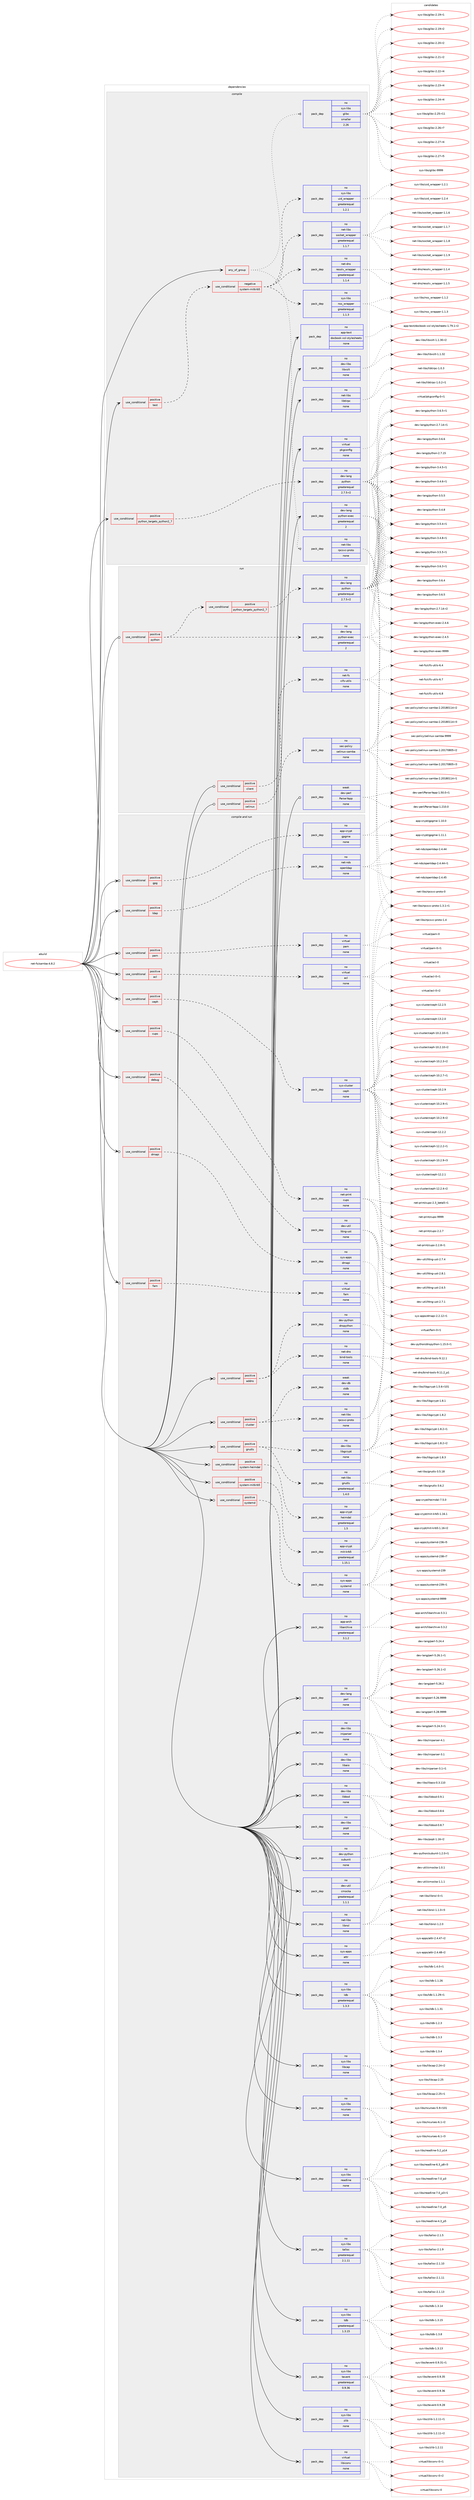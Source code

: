 digraph prolog {

# *************
# Graph options
# *************

newrank=true;
concentrate=true;
compound=true;
graph [rankdir=LR,fontname=Helvetica,fontsize=10,ranksep=1.5];#, ranksep=2.5, nodesep=0.2];
edge  [arrowhead=vee];
node  [fontname=Helvetica,fontsize=10];

# **********
# The ebuild
# **********

subgraph cluster_leftcol {
color=gray;
rank=same;
label=<<i>ebuild</i>>;
id [label="net-fs/samba-4.8.2", color=red, width=4, href="../net-fs/samba-4.8.2.svg"];
}

# ****************
# The dependencies
# ****************

subgraph cluster_midcol {
color=gray;
label=<<i>dependencies</i>>;
subgraph cluster_compile {
fillcolor="#eeeeee";
style=filled;
label=<<i>compile</i>>;
subgraph any10 {
dependency437 [label=<<TABLE BORDER="0" CELLBORDER="1" CELLSPACING="0" CELLPADDING="4"><TR><TD CELLPADDING="10">any_of_group</TD></TR></TABLE>>, shape=none, color=red];subgraph pack298 {
dependency438 [label=<<TABLE BORDER="0" CELLBORDER="1" CELLSPACING="0" CELLPADDING="4" WIDTH="220"><TR><TD ROWSPAN="6" CELLPADDING="30">pack_dep</TD></TR><TR><TD WIDTH="110">no</TD></TR><TR><TD>net-libs</TD></TR><TR><TD>rpcsvc-proto</TD></TR><TR><TD>none</TD></TR><TR><TD></TD></TR></TABLE>>, shape=none, color=blue];
}
dependency437:e -> dependency438:w [weight=20,style="dotted",arrowhead="oinv"];
subgraph pack299 {
dependency439 [label=<<TABLE BORDER="0" CELLBORDER="1" CELLSPACING="0" CELLPADDING="4" WIDTH="220"><TR><TD ROWSPAN="6" CELLPADDING="30">pack_dep</TD></TR><TR><TD WIDTH="110">no</TD></TR><TR><TD>sys-libs</TD></TR><TR><TD>glibc</TD></TR><TR><TD>smaller</TD></TR><TR><TD>2.26</TD></TR></TABLE>>, shape=none, color=blue];
}
dependency437:e -> dependency439:w [weight=20,style="dotted",arrowhead="oinv"];
}
id:e -> dependency437:w [weight=20,style="solid",arrowhead="vee"];
subgraph cond131 {
dependency440 [label=<<TABLE BORDER="0" CELLBORDER="1" CELLSPACING="0" CELLPADDING="4"><TR><TD ROWSPAN="3" CELLPADDING="10">use_conditional</TD></TR><TR><TD>positive</TD></TR><TR><TD>python_targets_python2_7</TD></TR></TABLE>>, shape=none, color=red];
subgraph pack300 {
dependency441 [label=<<TABLE BORDER="0" CELLBORDER="1" CELLSPACING="0" CELLPADDING="4" WIDTH="220"><TR><TD ROWSPAN="6" CELLPADDING="30">pack_dep</TD></TR><TR><TD WIDTH="110">no</TD></TR><TR><TD>dev-lang</TD></TR><TR><TD>python</TD></TR><TR><TD>greaterequal</TD></TR><TR><TD>2.7.5-r2</TD></TR></TABLE>>, shape=none, color=blue];
}
dependency440:e -> dependency441:w [weight=20,style="dashed",arrowhead="vee"];
}
id:e -> dependency440:w [weight=20,style="solid",arrowhead="vee"];
subgraph cond132 {
dependency442 [label=<<TABLE BORDER="0" CELLBORDER="1" CELLSPACING="0" CELLPADDING="4"><TR><TD ROWSPAN="3" CELLPADDING="10">use_conditional</TD></TR><TR><TD>positive</TD></TR><TR><TD>test</TD></TR></TABLE>>, shape=none, color=red];
subgraph cond133 {
dependency443 [label=<<TABLE BORDER="0" CELLBORDER="1" CELLSPACING="0" CELLPADDING="4"><TR><TD ROWSPAN="3" CELLPADDING="10">use_conditional</TD></TR><TR><TD>negative</TD></TR><TR><TD>system-mitkrb5</TD></TR></TABLE>>, shape=none, color=red];
subgraph pack301 {
dependency444 [label=<<TABLE BORDER="0" CELLBORDER="1" CELLSPACING="0" CELLPADDING="4" WIDTH="220"><TR><TD ROWSPAN="6" CELLPADDING="30">pack_dep</TD></TR><TR><TD WIDTH="110">no</TD></TR><TR><TD>sys-libs</TD></TR><TR><TD>nss_wrapper</TD></TR><TR><TD>greaterequal</TD></TR><TR><TD>1.1.3</TD></TR></TABLE>>, shape=none, color=blue];
}
dependency443:e -> dependency444:w [weight=20,style="dashed",arrowhead="vee"];
subgraph pack302 {
dependency445 [label=<<TABLE BORDER="0" CELLBORDER="1" CELLSPACING="0" CELLPADDING="4" WIDTH="220"><TR><TD ROWSPAN="6" CELLPADDING="30">pack_dep</TD></TR><TR><TD WIDTH="110">no</TD></TR><TR><TD>net-dns</TD></TR><TR><TD>resolv_wrapper</TD></TR><TR><TD>greaterequal</TD></TR><TR><TD>1.1.4</TD></TR></TABLE>>, shape=none, color=blue];
}
dependency443:e -> dependency445:w [weight=20,style="dashed",arrowhead="vee"];
subgraph pack303 {
dependency446 [label=<<TABLE BORDER="0" CELLBORDER="1" CELLSPACING="0" CELLPADDING="4" WIDTH="220"><TR><TD ROWSPAN="6" CELLPADDING="30">pack_dep</TD></TR><TR><TD WIDTH="110">no</TD></TR><TR><TD>net-libs</TD></TR><TR><TD>socket_wrapper</TD></TR><TR><TD>greaterequal</TD></TR><TR><TD>1.1.7</TD></TR></TABLE>>, shape=none, color=blue];
}
dependency443:e -> dependency446:w [weight=20,style="dashed",arrowhead="vee"];
subgraph pack304 {
dependency447 [label=<<TABLE BORDER="0" CELLBORDER="1" CELLSPACING="0" CELLPADDING="4" WIDTH="220"><TR><TD ROWSPAN="6" CELLPADDING="30">pack_dep</TD></TR><TR><TD WIDTH="110">no</TD></TR><TR><TD>sys-libs</TD></TR><TR><TD>uid_wrapper</TD></TR><TR><TD>greaterequal</TD></TR><TR><TD>1.2.1</TD></TR></TABLE>>, shape=none, color=blue];
}
dependency443:e -> dependency447:w [weight=20,style="dashed",arrowhead="vee"];
}
dependency442:e -> dependency443:w [weight=20,style="dashed",arrowhead="vee"];
}
id:e -> dependency442:w [weight=20,style="solid",arrowhead="vee"];
subgraph pack305 {
dependency448 [label=<<TABLE BORDER="0" CELLBORDER="1" CELLSPACING="0" CELLPADDING="4" WIDTH="220"><TR><TD ROWSPAN="6" CELLPADDING="30">pack_dep</TD></TR><TR><TD WIDTH="110">no</TD></TR><TR><TD>app-text</TD></TR><TR><TD>docbook-xsl-stylesheets</TD></TR><TR><TD>none</TD></TR><TR><TD></TD></TR></TABLE>>, shape=none, color=blue];
}
id:e -> dependency448:w [weight=20,style="solid",arrowhead="vee"];
subgraph pack306 {
dependency449 [label=<<TABLE BORDER="0" CELLBORDER="1" CELLSPACING="0" CELLPADDING="4" WIDTH="220"><TR><TD ROWSPAN="6" CELLPADDING="30">pack_dep</TD></TR><TR><TD WIDTH="110">no</TD></TR><TR><TD>dev-lang</TD></TR><TR><TD>python-exec</TD></TR><TR><TD>greaterequal</TD></TR><TR><TD>2</TD></TR></TABLE>>, shape=none, color=blue];
}
id:e -> dependency449:w [weight=20,style="solid",arrowhead="vee"];
subgraph pack307 {
dependency450 [label=<<TABLE BORDER="0" CELLBORDER="1" CELLSPACING="0" CELLPADDING="4" WIDTH="220"><TR><TD ROWSPAN="6" CELLPADDING="30">pack_dep</TD></TR><TR><TD WIDTH="110">no</TD></TR><TR><TD>dev-libs</TD></TR><TR><TD>libxslt</TD></TR><TR><TD>none</TD></TR><TR><TD></TD></TR></TABLE>>, shape=none, color=blue];
}
id:e -> dependency450:w [weight=20,style="solid",arrowhead="vee"];
subgraph pack308 {
dependency451 [label=<<TABLE BORDER="0" CELLBORDER="1" CELLSPACING="0" CELLPADDING="4" WIDTH="220"><TR><TD ROWSPAN="6" CELLPADDING="30">pack_dep</TD></TR><TR><TD WIDTH="110">no</TD></TR><TR><TD>net-libs</TD></TR><TR><TD>libtirpc</TD></TR><TR><TD>none</TD></TR><TR><TD></TD></TR></TABLE>>, shape=none, color=blue];
}
id:e -> dependency451:w [weight=20,style="solid",arrowhead="vee"];
subgraph pack309 {
dependency452 [label=<<TABLE BORDER="0" CELLBORDER="1" CELLSPACING="0" CELLPADDING="4" WIDTH="220"><TR><TD ROWSPAN="6" CELLPADDING="30">pack_dep</TD></TR><TR><TD WIDTH="110">no</TD></TR><TR><TD>virtual</TD></TR><TR><TD>pkgconfig</TD></TR><TR><TD>none</TD></TR><TR><TD></TD></TR></TABLE>>, shape=none, color=blue];
}
id:e -> dependency452:w [weight=20,style="solid",arrowhead="vee"];
}
subgraph cluster_compileandrun {
fillcolor="#eeeeee";
style=filled;
label=<<i>compile and run</i>>;
subgraph cond134 {
dependency453 [label=<<TABLE BORDER="0" CELLBORDER="1" CELLSPACING="0" CELLPADDING="4"><TR><TD ROWSPAN="3" CELLPADDING="10">use_conditional</TD></TR><TR><TD>positive</TD></TR><TR><TD>acl</TD></TR></TABLE>>, shape=none, color=red];
subgraph pack310 {
dependency454 [label=<<TABLE BORDER="0" CELLBORDER="1" CELLSPACING="0" CELLPADDING="4" WIDTH="220"><TR><TD ROWSPAN="6" CELLPADDING="30">pack_dep</TD></TR><TR><TD WIDTH="110">no</TD></TR><TR><TD>virtual</TD></TR><TR><TD>acl</TD></TR><TR><TD>none</TD></TR><TR><TD></TD></TR></TABLE>>, shape=none, color=blue];
}
dependency453:e -> dependency454:w [weight=20,style="dashed",arrowhead="vee"];
}
id:e -> dependency453:w [weight=20,style="solid",arrowhead="odotvee"];
subgraph cond135 {
dependency455 [label=<<TABLE BORDER="0" CELLBORDER="1" CELLSPACING="0" CELLPADDING="4"><TR><TD ROWSPAN="3" CELLPADDING="10">use_conditional</TD></TR><TR><TD>positive</TD></TR><TR><TD>addns</TD></TR></TABLE>>, shape=none, color=red];
subgraph pack311 {
dependency456 [label=<<TABLE BORDER="0" CELLBORDER="1" CELLSPACING="0" CELLPADDING="4" WIDTH="220"><TR><TD ROWSPAN="6" CELLPADDING="30">pack_dep</TD></TR><TR><TD WIDTH="110">no</TD></TR><TR><TD>net-dns</TD></TR><TR><TD>bind-tools</TD></TR><TR><TD>none</TD></TR><TR><TD></TD></TR></TABLE>>, shape=none, color=blue];
}
dependency455:e -> dependency456:w [weight=20,style="dashed",arrowhead="vee"];
subgraph pack312 {
dependency457 [label=<<TABLE BORDER="0" CELLBORDER="1" CELLSPACING="0" CELLPADDING="4" WIDTH="220"><TR><TD ROWSPAN="6" CELLPADDING="30">pack_dep</TD></TR><TR><TD WIDTH="110">no</TD></TR><TR><TD>dev-python</TD></TR><TR><TD>dnspython</TD></TR><TR><TD>none</TD></TR><TR><TD></TD></TR></TABLE>>, shape=none, color=blue];
}
dependency455:e -> dependency457:w [weight=20,style="dashed",arrowhead="vee"];
}
id:e -> dependency455:w [weight=20,style="solid",arrowhead="odotvee"];
subgraph cond136 {
dependency458 [label=<<TABLE BORDER="0" CELLBORDER="1" CELLSPACING="0" CELLPADDING="4"><TR><TD ROWSPAN="3" CELLPADDING="10">use_conditional</TD></TR><TR><TD>positive</TD></TR><TR><TD>ceph</TD></TR></TABLE>>, shape=none, color=red];
subgraph pack313 {
dependency459 [label=<<TABLE BORDER="0" CELLBORDER="1" CELLSPACING="0" CELLPADDING="4" WIDTH="220"><TR><TD ROWSPAN="6" CELLPADDING="30">pack_dep</TD></TR><TR><TD WIDTH="110">no</TD></TR><TR><TD>sys-cluster</TD></TR><TR><TD>ceph</TD></TR><TR><TD>none</TD></TR><TR><TD></TD></TR></TABLE>>, shape=none, color=blue];
}
dependency458:e -> dependency459:w [weight=20,style="dashed",arrowhead="vee"];
}
id:e -> dependency458:w [weight=20,style="solid",arrowhead="odotvee"];
subgraph cond137 {
dependency460 [label=<<TABLE BORDER="0" CELLBORDER="1" CELLSPACING="0" CELLPADDING="4"><TR><TD ROWSPAN="3" CELLPADDING="10">use_conditional</TD></TR><TR><TD>positive</TD></TR><TR><TD>cluster</TD></TR></TABLE>>, shape=none, color=red];
subgraph pack314 {
dependency461 [label=<<TABLE BORDER="0" CELLBORDER="1" CELLSPACING="0" CELLPADDING="4" WIDTH="220"><TR><TD ROWSPAN="6" CELLPADDING="30">pack_dep</TD></TR><TR><TD WIDTH="110">no</TD></TR><TR><TD>net-libs</TD></TR><TR><TD>rpcsvc-proto</TD></TR><TR><TD>none</TD></TR><TR><TD></TD></TR></TABLE>>, shape=none, color=blue];
}
dependency460:e -> dependency461:w [weight=20,style="dashed",arrowhead="vee"];
subgraph pack315 {
dependency462 [label=<<TABLE BORDER="0" CELLBORDER="1" CELLSPACING="0" CELLPADDING="4" WIDTH="220"><TR><TD ROWSPAN="6" CELLPADDING="30">pack_dep</TD></TR><TR><TD WIDTH="110">weak</TD></TR><TR><TD>dev-db</TD></TR><TR><TD>ctdb</TD></TR><TR><TD>none</TD></TR><TR><TD></TD></TR></TABLE>>, shape=none, color=blue];
}
dependency460:e -> dependency462:w [weight=20,style="dashed",arrowhead="vee"];
}
id:e -> dependency460:w [weight=20,style="solid",arrowhead="odotvee"];
subgraph cond138 {
dependency463 [label=<<TABLE BORDER="0" CELLBORDER="1" CELLSPACING="0" CELLPADDING="4"><TR><TD ROWSPAN="3" CELLPADDING="10">use_conditional</TD></TR><TR><TD>positive</TD></TR><TR><TD>cups</TD></TR></TABLE>>, shape=none, color=red];
subgraph pack316 {
dependency464 [label=<<TABLE BORDER="0" CELLBORDER="1" CELLSPACING="0" CELLPADDING="4" WIDTH="220"><TR><TD ROWSPAN="6" CELLPADDING="30">pack_dep</TD></TR><TR><TD WIDTH="110">no</TD></TR><TR><TD>net-print</TD></TR><TR><TD>cups</TD></TR><TR><TD>none</TD></TR><TR><TD></TD></TR></TABLE>>, shape=none, color=blue];
}
dependency463:e -> dependency464:w [weight=20,style="dashed",arrowhead="vee"];
}
id:e -> dependency463:w [weight=20,style="solid",arrowhead="odotvee"];
subgraph cond139 {
dependency465 [label=<<TABLE BORDER="0" CELLBORDER="1" CELLSPACING="0" CELLPADDING="4"><TR><TD ROWSPAN="3" CELLPADDING="10">use_conditional</TD></TR><TR><TD>positive</TD></TR><TR><TD>debug</TD></TR></TABLE>>, shape=none, color=red];
subgraph pack317 {
dependency466 [label=<<TABLE BORDER="0" CELLBORDER="1" CELLSPACING="0" CELLPADDING="4" WIDTH="220"><TR><TD ROWSPAN="6" CELLPADDING="30">pack_dep</TD></TR><TR><TD WIDTH="110">no</TD></TR><TR><TD>dev-util</TD></TR><TR><TD>lttng-ust</TD></TR><TR><TD>none</TD></TR><TR><TD></TD></TR></TABLE>>, shape=none, color=blue];
}
dependency465:e -> dependency466:w [weight=20,style="dashed",arrowhead="vee"];
}
id:e -> dependency465:w [weight=20,style="solid",arrowhead="odotvee"];
subgraph cond140 {
dependency467 [label=<<TABLE BORDER="0" CELLBORDER="1" CELLSPACING="0" CELLPADDING="4"><TR><TD ROWSPAN="3" CELLPADDING="10">use_conditional</TD></TR><TR><TD>positive</TD></TR><TR><TD>dmapi</TD></TR></TABLE>>, shape=none, color=red];
subgraph pack318 {
dependency468 [label=<<TABLE BORDER="0" CELLBORDER="1" CELLSPACING="0" CELLPADDING="4" WIDTH="220"><TR><TD ROWSPAN="6" CELLPADDING="30">pack_dep</TD></TR><TR><TD WIDTH="110">no</TD></TR><TR><TD>sys-apps</TD></TR><TR><TD>dmapi</TD></TR><TR><TD>none</TD></TR><TR><TD></TD></TR></TABLE>>, shape=none, color=blue];
}
dependency467:e -> dependency468:w [weight=20,style="dashed",arrowhead="vee"];
}
id:e -> dependency467:w [weight=20,style="solid",arrowhead="odotvee"];
subgraph cond141 {
dependency469 [label=<<TABLE BORDER="0" CELLBORDER="1" CELLSPACING="0" CELLPADDING="4"><TR><TD ROWSPAN="3" CELLPADDING="10">use_conditional</TD></TR><TR><TD>positive</TD></TR><TR><TD>fam</TD></TR></TABLE>>, shape=none, color=red];
subgraph pack319 {
dependency470 [label=<<TABLE BORDER="0" CELLBORDER="1" CELLSPACING="0" CELLPADDING="4" WIDTH="220"><TR><TD ROWSPAN="6" CELLPADDING="30">pack_dep</TD></TR><TR><TD WIDTH="110">no</TD></TR><TR><TD>virtual</TD></TR><TR><TD>fam</TD></TR><TR><TD>none</TD></TR><TR><TD></TD></TR></TABLE>>, shape=none, color=blue];
}
dependency469:e -> dependency470:w [weight=20,style="dashed",arrowhead="vee"];
}
id:e -> dependency469:w [weight=20,style="solid",arrowhead="odotvee"];
subgraph cond142 {
dependency471 [label=<<TABLE BORDER="0" CELLBORDER="1" CELLSPACING="0" CELLPADDING="4"><TR><TD ROWSPAN="3" CELLPADDING="10">use_conditional</TD></TR><TR><TD>positive</TD></TR><TR><TD>gnutls</TD></TR></TABLE>>, shape=none, color=red];
subgraph pack320 {
dependency472 [label=<<TABLE BORDER="0" CELLBORDER="1" CELLSPACING="0" CELLPADDING="4" WIDTH="220"><TR><TD ROWSPAN="6" CELLPADDING="30">pack_dep</TD></TR><TR><TD WIDTH="110">no</TD></TR><TR><TD>dev-libs</TD></TR><TR><TD>libgcrypt</TD></TR><TR><TD>none</TD></TR><TR><TD></TD></TR></TABLE>>, shape=none, color=blue];
}
dependency471:e -> dependency472:w [weight=20,style="dashed",arrowhead="vee"];
subgraph pack321 {
dependency473 [label=<<TABLE BORDER="0" CELLBORDER="1" CELLSPACING="0" CELLPADDING="4" WIDTH="220"><TR><TD ROWSPAN="6" CELLPADDING="30">pack_dep</TD></TR><TR><TD WIDTH="110">no</TD></TR><TR><TD>net-libs</TD></TR><TR><TD>gnutls</TD></TR><TR><TD>greaterequal</TD></TR><TR><TD>1.4.0</TD></TR></TABLE>>, shape=none, color=blue];
}
dependency471:e -> dependency473:w [weight=20,style="dashed",arrowhead="vee"];
}
id:e -> dependency471:w [weight=20,style="solid",arrowhead="odotvee"];
subgraph cond143 {
dependency474 [label=<<TABLE BORDER="0" CELLBORDER="1" CELLSPACING="0" CELLPADDING="4"><TR><TD ROWSPAN="3" CELLPADDING="10">use_conditional</TD></TR><TR><TD>positive</TD></TR><TR><TD>gpg</TD></TR></TABLE>>, shape=none, color=red];
subgraph pack322 {
dependency475 [label=<<TABLE BORDER="0" CELLBORDER="1" CELLSPACING="0" CELLPADDING="4" WIDTH="220"><TR><TD ROWSPAN="6" CELLPADDING="30">pack_dep</TD></TR><TR><TD WIDTH="110">no</TD></TR><TR><TD>app-crypt</TD></TR><TR><TD>gpgme</TD></TR><TR><TD>none</TD></TR><TR><TD></TD></TR></TABLE>>, shape=none, color=blue];
}
dependency474:e -> dependency475:w [weight=20,style="dashed",arrowhead="vee"];
}
id:e -> dependency474:w [weight=20,style="solid",arrowhead="odotvee"];
subgraph cond144 {
dependency476 [label=<<TABLE BORDER="0" CELLBORDER="1" CELLSPACING="0" CELLPADDING="4"><TR><TD ROWSPAN="3" CELLPADDING="10">use_conditional</TD></TR><TR><TD>positive</TD></TR><TR><TD>ldap</TD></TR></TABLE>>, shape=none, color=red];
subgraph pack323 {
dependency477 [label=<<TABLE BORDER="0" CELLBORDER="1" CELLSPACING="0" CELLPADDING="4" WIDTH="220"><TR><TD ROWSPAN="6" CELLPADDING="30">pack_dep</TD></TR><TR><TD WIDTH="110">no</TD></TR><TR><TD>net-nds</TD></TR><TR><TD>openldap</TD></TR><TR><TD>none</TD></TR><TR><TD></TD></TR></TABLE>>, shape=none, color=blue];
}
dependency476:e -> dependency477:w [weight=20,style="dashed",arrowhead="vee"];
}
id:e -> dependency476:w [weight=20,style="solid",arrowhead="odotvee"];
subgraph cond145 {
dependency478 [label=<<TABLE BORDER="0" CELLBORDER="1" CELLSPACING="0" CELLPADDING="4"><TR><TD ROWSPAN="3" CELLPADDING="10">use_conditional</TD></TR><TR><TD>positive</TD></TR><TR><TD>pam</TD></TR></TABLE>>, shape=none, color=red];
subgraph pack324 {
dependency479 [label=<<TABLE BORDER="0" CELLBORDER="1" CELLSPACING="0" CELLPADDING="4" WIDTH="220"><TR><TD ROWSPAN="6" CELLPADDING="30">pack_dep</TD></TR><TR><TD WIDTH="110">no</TD></TR><TR><TD>virtual</TD></TR><TR><TD>pam</TD></TR><TR><TD>none</TD></TR><TR><TD></TD></TR></TABLE>>, shape=none, color=blue];
}
dependency478:e -> dependency479:w [weight=20,style="dashed",arrowhead="vee"];
}
id:e -> dependency478:w [weight=20,style="solid",arrowhead="odotvee"];
subgraph cond146 {
dependency480 [label=<<TABLE BORDER="0" CELLBORDER="1" CELLSPACING="0" CELLPADDING="4"><TR><TD ROWSPAN="3" CELLPADDING="10">use_conditional</TD></TR><TR><TD>positive</TD></TR><TR><TD>system-heimdal</TD></TR></TABLE>>, shape=none, color=red];
subgraph pack325 {
dependency481 [label=<<TABLE BORDER="0" CELLBORDER="1" CELLSPACING="0" CELLPADDING="4" WIDTH="220"><TR><TD ROWSPAN="6" CELLPADDING="30">pack_dep</TD></TR><TR><TD WIDTH="110">no</TD></TR><TR><TD>app-crypt</TD></TR><TR><TD>heimdal</TD></TR><TR><TD>greaterequal</TD></TR><TR><TD>1.5</TD></TR></TABLE>>, shape=none, color=blue];
}
dependency480:e -> dependency481:w [weight=20,style="dashed",arrowhead="vee"];
}
id:e -> dependency480:w [weight=20,style="solid",arrowhead="odotvee"];
subgraph cond147 {
dependency482 [label=<<TABLE BORDER="0" CELLBORDER="1" CELLSPACING="0" CELLPADDING="4"><TR><TD ROWSPAN="3" CELLPADDING="10">use_conditional</TD></TR><TR><TD>positive</TD></TR><TR><TD>system-mitkrb5</TD></TR></TABLE>>, shape=none, color=red];
subgraph pack326 {
dependency483 [label=<<TABLE BORDER="0" CELLBORDER="1" CELLSPACING="0" CELLPADDING="4" WIDTH="220"><TR><TD ROWSPAN="6" CELLPADDING="30">pack_dep</TD></TR><TR><TD WIDTH="110">no</TD></TR><TR><TD>app-crypt</TD></TR><TR><TD>mit-krb5</TD></TR><TR><TD>greaterequal</TD></TR><TR><TD>1.15.1</TD></TR></TABLE>>, shape=none, color=blue];
}
dependency482:e -> dependency483:w [weight=20,style="dashed",arrowhead="vee"];
}
id:e -> dependency482:w [weight=20,style="solid",arrowhead="odotvee"];
subgraph cond148 {
dependency484 [label=<<TABLE BORDER="0" CELLBORDER="1" CELLSPACING="0" CELLPADDING="4"><TR><TD ROWSPAN="3" CELLPADDING="10">use_conditional</TD></TR><TR><TD>positive</TD></TR><TR><TD>systemd</TD></TR></TABLE>>, shape=none, color=red];
subgraph pack327 {
dependency485 [label=<<TABLE BORDER="0" CELLBORDER="1" CELLSPACING="0" CELLPADDING="4" WIDTH="220"><TR><TD ROWSPAN="6" CELLPADDING="30">pack_dep</TD></TR><TR><TD WIDTH="110">no</TD></TR><TR><TD>sys-apps</TD></TR><TR><TD>systemd</TD></TR><TR><TD>none</TD></TR><TR><TD></TD></TR></TABLE>>, shape=none, color=blue];
}
dependency484:e -> dependency485:w [weight=20,style="dashed",arrowhead="vee"];
}
id:e -> dependency484:w [weight=20,style="solid",arrowhead="odotvee"];
subgraph pack328 {
dependency486 [label=<<TABLE BORDER="0" CELLBORDER="1" CELLSPACING="0" CELLPADDING="4" WIDTH="220"><TR><TD ROWSPAN="6" CELLPADDING="30">pack_dep</TD></TR><TR><TD WIDTH="110">no</TD></TR><TR><TD>app-arch</TD></TR><TR><TD>libarchive</TD></TR><TR><TD>greaterequal</TD></TR><TR><TD>3.1.2</TD></TR></TABLE>>, shape=none, color=blue];
}
id:e -> dependency486:w [weight=20,style="solid",arrowhead="odotvee"];
subgraph pack329 {
dependency487 [label=<<TABLE BORDER="0" CELLBORDER="1" CELLSPACING="0" CELLPADDING="4" WIDTH="220"><TR><TD ROWSPAN="6" CELLPADDING="30">pack_dep</TD></TR><TR><TD WIDTH="110">no</TD></TR><TR><TD>dev-lang</TD></TR><TR><TD>perl</TD></TR><TR><TD>none</TD></TR><TR><TD></TD></TR></TABLE>>, shape=none, color=blue];
}
id:e -> dependency487:w [weight=20,style="solid",arrowhead="odotvee"];
subgraph pack330 {
dependency488 [label=<<TABLE BORDER="0" CELLBORDER="1" CELLSPACING="0" CELLPADDING="4" WIDTH="220"><TR><TD ROWSPAN="6" CELLPADDING="30">pack_dep</TD></TR><TR><TD WIDTH="110">no</TD></TR><TR><TD>dev-libs</TD></TR><TR><TD>iniparser</TD></TR><TR><TD>none</TD></TR><TR><TD></TD></TR></TABLE>>, shape=none, color=blue];
}
id:e -> dependency488:w [weight=20,style="solid",arrowhead="odotvee"];
subgraph pack331 {
dependency489 [label=<<TABLE BORDER="0" CELLBORDER="1" CELLSPACING="0" CELLPADDING="4" WIDTH="220"><TR><TD ROWSPAN="6" CELLPADDING="30">pack_dep</TD></TR><TR><TD WIDTH="110">no</TD></TR><TR><TD>dev-libs</TD></TR><TR><TD>libaio</TD></TR><TR><TD>none</TD></TR><TR><TD></TD></TR></TABLE>>, shape=none, color=blue];
}
id:e -> dependency489:w [weight=20,style="solid",arrowhead="odotvee"];
subgraph pack332 {
dependency490 [label=<<TABLE BORDER="0" CELLBORDER="1" CELLSPACING="0" CELLPADDING="4" WIDTH="220"><TR><TD ROWSPAN="6" CELLPADDING="30">pack_dep</TD></TR><TR><TD WIDTH="110">no</TD></TR><TR><TD>dev-libs</TD></TR><TR><TD>libbsd</TD></TR><TR><TD>none</TD></TR><TR><TD></TD></TR></TABLE>>, shape=none, color=blue];
}
id:e -> dependency490:w [weight=20,style="solid",arrowhead="odotvee"];
subgraph pack333 {
dependency491 [label=<<TABLE BORDER="0" CELLBORDER="1" CELLSPACING="0" CELLPADDING="4" WIDTH="220"><TR><TD ROWSPAN="6" CELLPADDING="30">pack_dep</TD></TR><TR><TD WIDTH="110">no</TD></TR><TR><TD>dev-libs</TD></TR><TR><TD>popt</TD></TR><TR><TD>none</TD></TR><TR><TD></TD></TR></TABLE>>, shape=none, color=blue];
}
id:e -> dependency491:w [weight=20,style="solid",arrowhead="odotvee"];
subgraph pack334 {
dependency492 [label=<<TABLE BORDER="0" CELLBORDER="1" CELLSPACING="0" CELLPADDING="4" WIDTH="220"><TR><TD ROWSPAN="6" CELLPADDING="30">pack_dep</TD></TR><TR><TD WIDTH="110">no</TD></TR><TR><TD>dev-python</TD></TR><TR><TD>subunit</TD></TR><TR><TD>none</TD></TR><TR><TD></TD></TR></TABLE>>, shape=none, color=blue];
}
id:e -> dependency492:w [weight=20,style="solid",arrowhead="odotvee"];
subgraph pack335 {
dependency493 [label=<<TABLE BORDER="0" CELLBORDER="1" CELLSPACING="0" CELLPADDING="4" WIDTH="220"><TR><TD ROWSPAN="6" CELLPADDING="30">pack_dep</TD></TR><TR><TD WIDTH="110">no</TD></TR><TR><TD>dev-util</TD></TR><TR><TD>cmocka</TD></TR><TR><TD>greaterequal</TD></TR><TR><TD>1.1.1</TD></TR></TABLE>>, shape=none, color=blue];
}
id:e -> dependency493:w [weight=20,style="solid",arrowhead="odotvee"];
subgraph pack336 {
dependency494 [label=<<TABLE BORDER="0" CELLBORDER="1" CELLSPACING="0" CELLPADDING="4" WIDTH="220"><TR><TD ROWSPAN="6" CELLPADDING="30">pack_dep</TD></TR><TR><TD WIDTH="110">no</TD></TR><TR><TD>net-libs</TD></TR><TR><TD>libnsl</TD></TR><TR><TD>none</TD></TR><TR><TD></TD></TR></TABLE>>, shape=none, color=blue];
}
id:e -> dependency494:w [weight=20,style="solid",arrowhead="odotvee"];
subgraph pack337 {
dependency495 [label=<<TABLE BORDER="0" CELLBORDER="1" CELLSPACING="0" CELLPADDING="4" WIDTH="220"><TR><TD ROWSPAN="6" CELLPADDING="30">pack_dep</TD></TR><TR><TD WIDTH="110">no</TD></TR><TR><TD>sys-apps</TD></TR><TR><TD>attr</TD></TR><TR><TD>none</TD></TR><TR><TD></TD></TR></TABLE>>, shape=none, color=blue];
}
id:e -> dependency495:w [weight=20,style="solid",arrowhead="odotvee"];
subgraph pack338 {
dependency496 [label=<<TABLE BORDER="0" CELLBORDER="1" CELLSPACING="0" CELLPADDING="4" WIDTH="220"><TR><TD ROWSPAN="6" CELLPADDING="30">pack_dep</TD></TR><TR><TD WIDTH="110">no</TD></TR><TR><TD>sys-libs</TD></TR><TR><TD>ldb</TD></TR><TR><TD>greaterequal</TD></TR><TR><TD>1.3.3</TD></TR></TABLE>>, shape=none, color=blue];
}
id:e -> dependency496:w [weight=20,style="solid",arrowhead="odotvee"];
subgraph pack339 {
dependency497 [label=<<TABLE BORDER="0" CELLBORDER="1" CELLSPACING="0" CELLPADDING="4" WIDTH="220"><TR><TD ROWSPAN="6" CELLPADDING="30">pack_dep</TD></TR><TR><TD WIDTH="110">no</TD></TR><TR><TD>sys-libs</TD></TR><TR><TD>libcap</TD></TR><TR><TD>none</TD></TR><TR><TD></TD></TR></TABLE>>, shape=none, color=blue];
}
id:e -> dependency497:w [weight=20,style="solid",arrowhead="odotvee"];
subgraph pack340 {
dependency498 [label=<<TABLE BORDER="0" CELLBORDER="1" CELLSPACING="0" CELLPADDING="4" WIDTH="220"><TR><TD ROWSPAN="6" CELLPADDING="30">pack_dep</TD></TR><TR><TD WIDTH="110">no</TD></TR><TR><TD>sys-libs</TD></TR><TR><TD>ncurses</TD></TR><TR><TD>none</TD></TR><TR><TD></TD></TR></TABLE>>, shape=none, color=blue];
}
id:e -> dependency498:w [weight=20,style="solid",arrowhead="odotvee"];
subgraph pack341 {
dependency499 [label=<<TABLE BORDER="0" CELLBORDER="1" CELLSPACING="0" CELLPADDING="4" WIDTH="220"><TR><TD ROWSPAN="6" CELLPADDING="30">pack_dep</TD></TR><TR><TD WIDTH="110">no</TD></TR><TR><TD>sys-libs</TD></TR><TR><TD>readline</TD></TR><TR><TD>none</TD></TR><TR><TD></TD></TR></TABLE>>, shape=none, color=blue];
}
id:e -> dependency499:w [weight=20,style="solid",arrowhead="odotvee"];
subgraph pack342 {
dependency500 [label=<<TABLE BORDER="0" CELLBORDER="1" CELLSPACING="0" CELLPADDING="4" WIDTH="220"><TR><TD ROWSPAN="6" CELLPADDING="30">pack_dep</TD></TR><TR><TD WIDTH="110">no</TD></TR><TR><TD>sys-libs</TD></TR><TR><TD>talloc</TD></TR><TR><TD>greaterequal</TD></TR><TR><TD>2.1.11</TD></TR></TABLE>>, shape=none, color=blue];
}
id:e -> dependency500:w [weight=20,style="solid",arrowhead="odotvee"];
subgraph pack343 {
dependency501 [label=<<TABLE BORDER="0" CELLBORDER="1" CELLSPACING="0" CELLPADDING="4" WIDTH="220"><TR><TD ROWSPAN="6" CELLPADDING="30">pack_dep</TD></TR><TR><TD WIDTH="110">no</TD></TR><TR><TD>sys-libs</TD></TR><TR><TD>tdb</TD></TR><TR><TD>greaterequal</TD></TR><TR><TD>1.3.15</TD></TR></TABLE>>, shape=none, color=blue];
}
id:e -> dependency501:w [weight=20,style="solid",arrowhead="odotvee"];
subgraph pack344 {
dependency502 [label=<<TABLE BORDER="0" CELLBORDER="1" CELLSPACING="0" CELLPADDING="4" WIDTH="220"><TR><TD ROWSPAN="6" CELLPADDING="30">pack_dep</TD></TR><TR><TD WIDTH="110">no</TD></TR><TR><TD>sys-libs</TD></TR><TR><TD>tevent</TD></TR><TR><TD>greaterequal</TD></TR><TR><TD>0.9.36</TD></TR></TABLE>>, shape=none, color=blue];
}
id:e -> dependency502:w [weight=20,style="solid",arrowhead="odotvee"];
subgraph pack345 {
dependency503 [label=<<TABLE BORDER="0" CELLBORDER="1" CELLSPACING="0" CELLPADDING="4" WIDTH="220"><TR><TD ROWSPAN="6" CELLPADDING="30">pack_dep</TD></TR><TR><TD WIDTH="110">no</TD></TR><TR><TD>sys-libs</TD></TR><TR><TD>zlib</TD></TR><TR><TD>none</TD></TR><TR><TD></TD></TR></TABLE>>, shape=none, color=blue];
}
id:e -> dependency503:w [weight=20,style="solid",arrowhead="odotvee"];
subgraph pack346 {
dependency504 [label=<<TABLE BORDER="0" CELLBORDER="1" CELLSPACING="0" CELLPADDING="4" WIDTH="220"><TR><TD ROWSPAN="6" CELLPADDING="30">pack_dep</TD></TR><TR><TD WIDTH="110">no</TD></TR><TR><TD>virtual</TD></TR><TR><TD>libiconv</TD></TR><TR><TD>none</TD></TR><TR><TD></TD></TR></TABLE>>, shape=none, color=blue];
}
id:e -> dependency504:w [weight=20,style="solid",arrowhead="odotvee"];
}
subgraph cluster_run {
fillcolor="#eeeeee";
style=filled;
label=<<i>run</i>>;
subgraph cond149 {
dependency505 [label=<<TABLE BORDER="0" CELLBORDER="1" CELLSPACING="0" CELLPADDING="4"><TR><TD ROWSPAN="3" CELLPADDING="10">use_conditional</TD></TR><TR><TD>positive</TD></TR><TR><TD>client</TD></TR></TABLE>>, shape=none, color=red];
subgraph pack347 {
dependency506 [label=<<TABLE BORDER="0" CELLBORDER="1" CELLSPACING="0" CELLPADDING="4" WIDTH="220"><TR><TD ROWSPAN="6" CELLPADDING="30">pack_dep</TD></TR><TR><TD WIDTH="110">no</TD></TR><TR><TD>net-fs</TD></TR><TR><TD>cifs-utils</TD></TR><TR><TD>none</TD></TR><TR><TD></TD></TR></TABLE>>, shape=none, color=blue];
}
dependency505:e -> dependency506:w [weight=20,style="dashed",arrowhead="vee"];
}
id:e -> dependency505:w [weight=20,style="solid",arrowhead="odot"];
subgraph cond150 {
dependency507 [label=<<TABLE BORDER="0" CELLBORDER="1" CELLSPACING="0" CELLPADDING="4"><TR><TD ROWSPAN="3" CELLPADDING="10">use_conditional</TD></TR><TR><TD>positive</TD></TR><TR><TD>python</TD></TR></TABLE>>, shape=none, color=red];
subgraph cond151 {
dependency508 [label=<<TABLE BORDER="0" CELLBORDER="1" CELLSPACING="0" CELLPADDING="4"><TR><TD ROWSPAN="3" CELLPADDING="10">use_conditional</TD></TR><TR><TD>positive</TD></TR><TR><TD>python_targets_python2_7</TD></TR></TABLE>>, shape=none, color=red];
subgraph pack348 {
dependency509 [label=<<TABLE BORDER="0" CELLBORDER="1" CELLSPACING="0" CELLPADDING="4" WIDTH="220"><TR><TD ROWSPAN="6" CELLPADDING="30">pack_dep</TD></TR><TR><TD WIDTH="110">no</TD></TR><TR><TD>dev-lang</TD></TR><TR><TD>python</TD></TR><TR><TD>greaterequal</TD></TR><TR><TD>2.7.5-r2</TD></TR></TABLE>>, shape=none, color=blue];
}
dependency508:e -> dependency509:w [weight=20,style="dashed",arrowhead="vee"];
}
dependency507:e -> dependency508:w [weight=20,style="dashed",arrowhead="vee"];
subgraph pack349 {
dependency510 [label=<<TABLE BORDER="0" CELLBORDER="1" CELLSPACING="0" CELLPADDING="4" WIDTH="220"><TR><TD ROWSPAN="6" CELLPADDING="30">pack_dep</TD></TR><TR><TD WIDTH="110">no</TD></TR><TR><TD>dev-lang</TD></TR><TR><TD>python-exec</TD></TR><TR><TD>greaterequal</TD></TR><TR><TD>2</TD></TR></TABLE>>, shape=none, color=blue];
}
dependency507:e -> dependency510:w [weight=20,style="dashed",arrowhead="vee"];
}
id:e -> dependency507:w [weight=20,style="solid",arrowhead="odot"];
subgraph cond152 {
dependency511 [label=<<TABLE BORDER="0" CELLBORDER="1" CELLSPACING="0" CELLPADDING="4"><TR><TD ROWSPAN="3" CELLPADDING="10">use_conditional</TD></TR><TR><TD>positive</TD></TR><TR><TD>selinux</TD></TR></TABLE>>, shape=none, color=red];
subgraph pack350 {
dependency512 [label=<<TABLE BORDER="0" CELLBORDER="1" CELLSPACING="0" CELLPADDING="4" WIDTH="220"><TR><TD ROWSPAN="6" CELLPADDING="30">pack_dep</TD></TR><TR><TD WIDTH="110">no</TD></TR><TR><TD>sec-policy</TD></TR><TR><TD>selinux-samba</TD></TR><TR><TD>none</TD></TR><TR><TD></TD></TR></TABLE>>, shape=none, color=blue];
}
dependency511:e -> dependency512:w [weight=20,style="dashed",arrowhead="vee"];
}
id:e -> dependency511:w [weight=20,style="solid",arrowhead="odot"];
subgraph pack351 {
dependency513 [label=<<TABLE BORDER="0" CELLBORDER="1" CELLSPACING="0" CELLPADDING="4" WIDTH="220"><TR><TD ROWSPAN="6" CELLPADDING="30">pack_dep</TD></TR><TR><TD WIDTH="110">weak</TD></TR><TR><TD>dev-perl</TD></TR><TR><TD>Parse-Yapp</TD></TR><TR><TD>none</TD></TR><TR><TD></TD></TR></TABLE>>, shape=none, color=blue];
}
id:e -> dependency513:w [weight=20,style="solid",arrowhead="odot"];
}
}

# **************
# The candidates
# **************

subgraph cluster_choices {
rank=same;
color=gray;
label=<<i>candidates</i>>;

subgraph choice298 {
color=black;
nodesep=1;
choice1101011164510810598115471141129911511899451121141111161114548 [label="net-libs/rpcsvc-proto-0", color=red, width=4,href="../net-libs/rpcsvc-proto-0.svg"];
choice1101011164510810598115471141129911511899451121141111161114549465146494511449 [label="net-libs/rpcsvc-proto-1.3.1-r1", color=red, width=4,href="../net-libs/rpcsvc-proto-1.3.1-r1.svg"];
choice11010111645108105981154711411299115118994511211411111611145494652 [label="net-libs/rpcsvc-proto-1.4", color=red, width=4,href="../net-libs/rpcsvc-proto-1.4.svg"];
dependency438:e -> choice1101011164510810598115471141129911511899451121141111161114548:w [style=dotted,weight="100"];
dependency438:e -> choice1101011164510810598115471141129911511899451121141111161114549465146494511449:w [style=dotted,weight="100"];
dependency438:e -> choice11010111645108105981154711411299115118994511211411111611145494652:w [style=dotted,weight="100"];
}
subgraph choice299 {
color=black;
nodesep=1;
choice115121115451081059811547103108105989945504649574511449 [label="sys-libs/glibc-2.19-r1", color=red, width=4,href="../sys-libs/glibc-2.19-r1.svg"];
choice115121115451081059811547103108105989945504649574511450 [label="sys-libs/glibc-2.19-r2", color=red, width=4,href="../sys-libs/glibc-2.19-r2.svg"];
choice115121115451081059811547103108105989945504650484511450 [label="sys-libs/glibc-2.20-r2", color=red, width=4,href="../sys-libs/glibc-2.20-r2.svg"];
choice115121115451081059811547103108105989945504650494511450 [label="sys-libs/glibc-2.21-r2", color=red, width=4,href="../sys-libs/glibc-2.21-r2.svg"];
choice115121115451081059811547103108105989945504650504511452 [label="sys-libs/glibc-2.22-r4", color=red, width=4,href="../sys-libs/glibc-2.22-r4.svg"];
choice115121115451081059811547103108105989945504650514511452 [label="sys-libs/glibc-2.23-r4", color=red, width=4,href="../sys-libs/glibc-2.23-r4.svg"];
choice115121115451081059811547103108105989945504650524511452 [label="sys-libs/glibc-2.24-r4", color=red, width=4,href="../sys-libs/glibc-2.24-r4.svg"];
choice11512111545108105981154710310810598994550465053451144949 [label="sys-libs/glibc-2.25-r11", color=red, width=4,href="../sys-libs/glibc-2.25-r11.svg"];
choice115121115451081059811547103108105989945504650544511455 [label="sys-libs/glibc-2.26-r7", color=red, width=4,href="../sys-libs/glibc-2.26-r7.svg"];
choice115121115451081059811547103108105989945504650554511452 [label="sys-libs/glibc-2.27-r4", color=red, width=4,href="../sys-libs/glibc-2.27-r4.svg"];
choice115121115451081059811547103108105989945504650554511453 [label="sys-libs/glibc-2.27-r5", color=red, width=4,href="../sys-libs/glibc-2.27-r5.svg"];
choice11512111545108105981154710310810598994557575757 [label="sys-libs/glibc-9999", color=red, width=4,href="../sys-libs/glibc-9999.svg"];
dependency439:e -> choice115121115451081059811547103108105989945504649574511449:w [style=dotted,weight="100"];
dependency439:e -> choice115121115451081059811547103108105989945504649574511450:w [style=dotted,weight="100"];
dependency439:e -> choice115121115451081059811547103108105989945504650484511450:w [style=dotted,weight="100"];
dependency439:e -> choice115121115451081059811547103108105989945504650494511450:w [style=dotted,weight="100"];
dependency439:e -> choice115121115451081059811547103108105989945504650504511452:w [style=dotted,weight="100"];
dependency439:e -> choice115121115451081059811547103108105989945504650514511452:w [style=dotted,weight="100"];
dependency439:e -> choice115121115451081059811547103108105989945504650524511452:w [style=dotted,weight="100"];
dependency439:e -> choice11512111545108105981154710310810598994550465053451144949:w [style=dotted,weight="100"];
dependency439:e -> choice115121115451081059811547103108105989945504650544511455:w [style=dotted,weight="100"];
dependency439:e -> choice115121115451081059811547103108105989945504650554511452:w [style=dotted,weight="100"];
dependency439:e -> choice115121115451081059811547103108105989945504650554511453:w [style=dotted,weight="100"];
dependency439:e -> choice11512111545108105981154710310810598994557575757:w [style=dotted,weight="100"];
}
subgraph choice300 {
color=black;
nodesep=1;
choice100101118451089711010347112121116104111110455046554649524511449 [label="dev-lang/python-2.7.14-r1", color=red, width=4,href="../dev-lang/python-2.7.14-r1.svg"];
choice100101118451089711010347112121116104111110455046554649524511450 [label="dev-lang/python-2.7.14-r2", color=red, width=4,href="../dev-lang/python-2.7.14-r2.svg"];
choice10010111845108971101034711212111610411111045504655464953 [label="dev-lang/python-2.7.15", color=red, width=4,href="../dev-lang/python-2.7.15.svg"];
choice1001011184510897110103471121211161041111104551465246534511449 [label="dev-lang/python-3.4.5-r1", color=red, width=4,href="../dev-lang/python-3.4.5-r1.svg"];
choice1001011184510897110103471121211161041111104551465246544511449 [label="dev-lang/python-3.4.6-r1", color=red, width=4,href="../dev-lang/python-3.4.6-r1.svg"];
choice100101118451089711010347112121116104111110455146524656 [label="dev-lang/python-3.4.8", color=red, width=4,href="../dev-lang/python-3.4.8.svg"];
choice1001011184510897110103471121211161041111104551465246564511449 [label="dev-lang/python-3.4.8-r1", color=red, width=4,href="../dev-lang/python-3.4.8-r1.svg"];
choice1001011184510897110103471121211161041111104551465346524511449 [label="dev-lang/python-3.5.4-r1", color=red, width=4,href="../dev-lang/python-3.5.4-r1.svg"];
choice100101118451089711010347112121116104111110455146534653 [label="dev-lang/python-3.5.5", color=red, width=4,href="../dev-lang/python-3.5.5.svg"];
choice1001011184510897110103471121211161041111104551465346534511449 [label="dev-lang/python-3.5.5-r1", color=red, width=4,href="../dev-lang/python-3.5.5-r1.svg"];
choice1001011184510897110103471121211161041111104551465446514511449 [label="dev-lang/python-3.6.3-r1", color=red, width=4,href="../dev-lang/python-3.6.3-r1.svg"];
choice100101118451089711010347112121116104111110455146544652 [label="dev-lang/python-3.6.4", color=red, width=4,href="../dev-lang/python-3.6.4.svg"];
choice100101118451089711010347112121116104111110455146544653 [label="dev-lang/python-3.6.5", color=red, width=4,href="../dev-lang/python-3.6.5.svg"];
choice1001011184510897110103471121211161041111104551465446534511449 [label="dev-lang/python-3.6.5-r1", color=red, width=4,href="../dev-lang/python-3.6.5-r1.svg"];
choice100101118451089711010347112121116104111110455146544654 [label="dev-lang/python-3.6.6", color=red, width=4,href="../dev-lang/python-3.6.6.svg"];
dependency441:e -> choice100101118451089711010347112121116104111110455046554649524511449:w [style=dotted,weight="100"];
dependency441:e -> choice100101118451089711010347112121116104111110455046554649524511450:w [style=dotted,weight="100"];
dependency441:e -> choice10010111845108971101034711212111610411111045504655464953:w [style=dotted,weight="100"];
dependency441:e -> choice1001011184510897110103471121211161041111104551465246534511449:w [style=dotted,weight="100"];
dependency441:e -> choice1001011184510897110103471121211161041111104551465246544511449:w [style=dotted,weight="100"];
dependency441:e -> choice100101118451089711010347112121116104111110455146524656:w [style=dotted,weight="100"];
dependency441:e -> choice1001011184510897110103471121211161041111104551465246564511449:w [style=dotted,weight="100"];
dependency441:e -> choice1001011184510897110103471121211161041111104551465346524511449:w [style=dotted,weight="100"];
dependency441:e -> choice100101118451089711010347112121116104111110455146534653:w [style=dotted,weight="100"];
dependency441:e -> choice1001011184510897110103471121211161041111104551465346534511449:w [style=dotted,weight="100"];
dependency441:e -> choice1001011184510897110103471121211161041111104551465446514511449:w [style=dotted,weight="100"];
dependency441:e -> choice100101118451089711010347112121116104111110455146544652:w [style=dotted,weight="100"];
dependency441:e -> choice100101118451089711010347112121116104111110455146544653:w [style=dotted,weight="100"];
dependency441:e -> choice1001011184510897110103471121211161041111104551465446534511449:w [style=dotted,weight="100"];
dependency441:e -> choice100101118451089711010347112121116104111110455146544654:w [style=dotted,weight="100"];
}
subgraph choice301 {
color=black;
nodesep=1;
choice1151211154510810598115471101151159511911497112112101114454946494650 [label="sys-libs/nss_wrapper-1.1.2", color=red, width=4,href="../sys-libs/nss_wrapper-1.1.2.svg"];
choice1151211154510810598115471101151159511911497112112101114454946494651 [label="sys-libs/nss_wrapper-1.1.3", color=red, width=4,href="../sys-libs/nss_wrapper-1.1.3.svg"];
dependency444:e -> choice1151211154510810598115471101151159511911497112112101114454946494650:w [style=dotted,weight="100"];
dependency444:e -> choice1151211154510810598115471101151159511911497112112101114454946494651:w [style=dotted,weight="100"];
}
subgraph choice302 {
color=black;
nodesep=1;
choice11010111645100110115471141011151111081189511911497112112101114454946494652 [label="net-dns/resolv_wrapper-1.1.4", color=red, width=4,href="../net-dns/resolv_wrapper-1.1.4.svg"];
choice11010111645100110115471141011151111081189511911497112112101114454946494653 [label="net-dns/resolv_wrapper-1.1.5", color=red, width=4,href="../net-dns/resolv_wrapper-1.1.5.svg"];
dependency445:e -> choice11010111645100110115471141011151111081189511911497112112101114454946494652:w [style=dotted,weight="100"];
dependency445:e -> choice11010111645100110115471141011151111081189511911497112112101114454946494653:w [style=dotted,weight="100"];
}
subgraph choice303 {
color=black;
nodesep=1;
choice110101116451081059811547115111991071011169511911497112112101114454946494654 [label="net-libs/socket_wrapper-1.1.6", color=red, width=4,href="../net-libs/socket_wrapper-1.1.6.svg"];
choice110101116451081059811547115111991071011169511911497112112101114454946494655 [label="net-libs/socket_wrapper-1.1.7", color=red, width=4,href="../net-libs/socket_wrapper-1.1.7.svg"];
choice110101116451081059811547115111991071011169511911497112112101114454946494656 [label="net-libs/socket_wrapper-1.1.8", color=red, width=4,href="../net-libs/socket_wrapper-1.1.8.svg"];
choice110101116451081059811547115111991071011169511911497112112101114454946494657 [label="net-libs/socket_wrapper-1.1.9", color=red, width=4,href="../net-libs/socket_wrapper-1.1.9.svg"];
dependency446:e -> choice110101116451081059811547115111991071011169511911497112112101114454946494654:w [style=dotted,weight="100"];
dependency446:e -> choice110101116451081059811547115111991071011169511911497112112101114454946494655:w [style=dotted,weight="100"];
dependency446:e -> choice110101116451081059811547115111991071011169511911497112112101114454946494656:w [style=dotted,weight="100"];
dependency446:e -> choice110101116451081059811547115111991071011169511911497112112101114454946494657:w [style=dotted,weight="100"];
}
subgraph choice304 {
color=black;
nodesep=1;
choice1151211154510810598115471171051009511911497112112101114454946504649 [label="sys-libs/uid_wrapper-1.2.1", color=red, width=4,href="../sys-libs/uid_wrapper-1.2.1.svg"];
choice1151211154510810598115471171051009511911497112112101114454946504652 [label="sys-libs/uid_wrapper-1.2.4", color=red, width=4,href="../sys-libs/uid_wrapper-1.2.4.svg"];
dependency447:e -> choice1151211154510810598115471171051009511911497112112101114454946504649:w [style=dotted,weight="100"];
dependency447:e -> choice1151211154510810598115471171051009511911497112112101114454946504652:w [style=dotted,weight="100"];
}
subgraph choice305 {
color=black;
nodesep=1;
choice97112112451161011201164710011199981111111074512011510845115116121108101115104101101116115454946555746494511450 [label="app-text/docbook-xsl-stylesheets-1.79.1-r2", color=red, width=4,href="../app-text/docbook-xsl-stylesheets-1.79.1-r2.svg"];
dependency448:e -> choice97112112451161011201164710011199981111111074512011510845115116121108101115104101101116115454946555746494511450:w [style=dotted,weight="100"];
}
subgraph choice306 {
color=black;
nodesep=1;
choice1001011184510897110103471121211161041111104510112010199455046524653 [label="dev-lang/python-exec-2.4.5", color=red, width=4,href="../dev-lang/python-exec-2.4.5.svg"];
choice1001011184510897110103471121211161041111104510112010199455046524654 [label="dev-lang/python-exec-2.4.6", color=red, width=4,href="../dev-lang/python-exec-2.4.6.svg"];
choice10010111845108971101034711212111610411111045101120101994557575757 [label="dev-lang/python-exec-9999", color=red, width=4,href="../dev-lang/python-exec-9999.svg"];
dependency449:e -> choice1001011184510897110103471121211161041111104510112010199455046524653:w [style=dotted,weight="100"];
dependency449:e -> choice1001011184510897110103471121211161041111104510112010199455046524654:w [style=dotted,weight="100"];
dependency449:e -> choice10010111845108971101034711212111610411111045101120101994557575757:w [style=dotted,weight="100"];
}
subgraph choice307 {
color=black;
nodesep=1;
choice10010111845108105981154710810598120115108116454946494651484511450 [label="dev-libs/libxslt-1.1.30-r2", color=red, width=4,href="../dev-libs/libxslt-1.1.30-r2.svg"];
choice1001011184510810598115471081059812011510811645494649465150 [label="dev-libs/libxslt-1.1.32", color=red, width=4,href="../dev-libs/libxslt-1.1.32.svg"];
dependency450:e -> choice10010111845108105981154710810598120115108116454946494651484511450:w [style=dotted,weight="100"];
dependency450:e -> choice1001011184510810598115471081059812011510811645494649465150:w [style=dotted,weight="100"];
}
subgraph choice308 {
color=black;
nodesep=1;
choice11010111645108105981154710810598116105114112994549464846504511449 [label="net-libs/libtirpc-1.0.2-r1", color=red, width=4,href="../net-libs/libtirpc-1.0.2-r1.svg"];
choice1101011164510810598115471081059811610511411299454946484651 [label="net-libs/libtirpc-1.0.3", color=red, width=4,href="../net-libs/libtirpc-1.0.3.svg"];
dependency451:e -> choice11010111645108105981154710810598116105114112994549464846504511449:w [style=dotted,weight="100"];
dependency451:e -> choice1101011164510810598115471081059811610511411299454946484651:w [style=dotted,weight="100"];
}
subgraph choice309 {
color=black;
nodesep=1;
choice11810511411611797108471121071039911111010210510345484511449 [label="virtual/pkgconfig-0-r1", color=red, width=4,href="../virtual/pkgconfig-0-r1.svg"];
dependency452:e -> choice11810511411611797108471121071039911111010210510345484511449:w [style=dotted,weight="100"];
}
subgraph choice310 {
color=black;
nodesep=1;
choice118105114116117971084797991084548 [label="virtual/acl-0", color=red, width=4,href="../virtual/acl-0.svg"];
choice1181051141161179710847979910845484511449 [label="virtual/acl-0-r1", color=red, width=4,href="../virtual/acl-0-r1.svg"];
choice1181051141161179710847979910845484511450 [label="virtual/acl-0-r2", color=red, width=4,href="../virtual/acl-0-r2.svg"];
dependency454:e -> choice118105114116117971084797991084548:w [style=dotted,weight="100"];
dependency454:e -> choice1181051141161179710847979910845484511449:w [style=dotted,weight="100"];
dependency454:e -> choice1181051141161179710847979910845484511450:w [style=dotted,weight="100"];
}
subgraph choice311 {
color=black;
nodesep=1;
choice11010111645100110115479810511010045116111111108115455746494946509511249 [label="net-dns/bind-tools-9.11.2_p1", color=red, width=4,href="../net-dns/bind-tools-9.11.2_p1.svg"];
choice1101011164510011011547981051101004511611111110811545574649504649 [label="net-dns/bind-tools-9.12.1", color=red, width=4,href="../net-dns/bind-tools-9.12.1.svg"];
dependency456:e -> choice11010111645100110115479810511010045116111111108115455746494946509511249:w [style=dotted,weight="100"];
dependency456:e -> choice1101011164510011011547981051101004511611111110811545574649504649:w [style=dotted,weight="100"];
}
subgraph choice312 {
color=black;
nodesep=1;
choice1001011184511212111610411111047100110115112121116104111110454946495346484511449 [label="dev-python/dnspython-1.15.0-r1", color=red, width=4,href="../dev-python/dnspython-1.15.0-r1.svg"];
dependency457:e -> choice1001011184511212111610411111047100110115112121116104111110454946495346484511449:w [style=dotted,weight="100"];
}
subgraph choice313 {
color=black;
nodesep=1;
choice1151211154599108117115116101114479910111210445494846504649484511449 [label="sys-cluster/ceph-10.2.10-r1", color=red, width=4,href="../sys-cluster/ceph-10.2.10-r1.svg"];
choice1151211154599108117115116101114479910111210445494846504649484511450 [label="sys-cluster/ceph-10.2.10-r2", color=red, width=4,href="../sys-cluster/ceph-10.2.10-r2.svg"];
choice11512111545991081171151161011144799101112104454948465046514511450 [label="sys-cluster/ceph-10.2.3-r2", color=red, width=4,href="../sys-cluster/ceph-10.2.3-r2.svg"];
choice11512111545991081171151161011144799101112104454948465046554511449 [label="sys-cluster/ceph-10.2.7-r1", color=red, width=4,href="../sys-cluster/ceph-10.2.7-r1.svg"];
choice1151211154599108117115116101114479910111210445494846504657 [label="sys-cluster/ceph-10.2.9", color=red, width=4,href="../sys-cluster/ceph-10.2.9.svg"];
choice11512111545991081171151161011144799101112104454948465046574511449 [label="sys-cluster/ceph-10.2.9-r1", color=red, width=4,href="../sys-cluster/ceph-10.2.9-r1.svg"];
choice11512111545991081171151161011144799101112104454948465046574511450 [label="sys-cluster/ceph-10.2.9-r2", color=red, width=4,href="../sys-cluster/ceph-10.2.9-r2.svg"];
choice11512111545991081171151161011144799101112104454948465046574511451 [label="sys-cluster/ceph-10.2.9-r3", color=red, width=4,href="../sys-cluster/ceph-10.2.9-r3.svg"];
choice1151211154599108117115116101114479910111210445495046504649 [label="sys-cluster/ceph-12.2.1", color=red, width=4,href="../sys-cluster/ceph-12.2.1.svg"];
choice1151211154599108117115116101114479910111210445495046504650 [label="sys-cluster/ceph-12.2.2", color=red, width=4,href="../sys-cluster/ceph-12.2.2.svg"];
choice11512111545991081171151161011144799101112104454950465046504511449 [label="sys-cluster/ceph-12.2.2-r1", color=red, width=4,href="../sys-cluster/ceph-12.2.2-r1.svg"];
choice11512111545991081171151161011144799101112104454950465046524511450 [label="sys-cluster/ceph-12.2.4-r2", color=red, width=4,href="../sys-cluster/ceph-12.2.4-r2.svg"];
choice1151211154599108117115116101114479910111210445495046504653 [label="sys-cluster/ceph-12.2.5", color=red, width=4,href="../sys-cluster/ceph-12.2.5.svg"];
choice1151211154599108117115116101114479910111210445495146504648 [label="sys-cluster/ceph-13.2.0", color=red, width=4,href="../sys-cluster/ceph-13.2.0.svg"];
dependency459:e -> choice1151211154599108117115116101114479910111210445494846504649484511449:w [style=dotted,weight="100"];
dependency459:e -> choice1151211154599108117115116101114479910111210445494846504649484511450:w [style=dotted,weight="100"];
dependency459:e -> choice11512111545991081171151161011144799101112104454948465046514511450:w [style=dotted,weight="100"];
dependency459:e -> choice11512111545991081171151161011144799101112104454948465046554511449:w [style=dotted,weight="100"];
dependency459:e -> choice1151211154599108117115116101114479910111210445494846504657:w [style=dotted,weight="100"];
dependency459:e -> choice11512111545991081171151161011144799101112104454948465046574511449:w [style=dotted,weight="100"];
dependency459:e -> choice11512111545991081171151161011144799101112104454948465046574511450:w [style=dotted,weight="100"];
dependency459:e -> choice11512111545991081171151161011144799101112104454948465046574511451:w [style=dotted,weight="100"];
dependency459:e -> choice1151211154599108117115116101114479910111210445495046504649:w [style=dotted,weight="100"];
dependency459:e -> choice1151211154599108117115116101114479910111210445495046504650:w [style=dotted,weight="100"];
dependency459:e -> choice11512111545991081171151161011144799101112104454950465046504511449:w [style=dotted,weight="100"];
dependency459:e -> choice11512111545991081171151161011144799101112104454950465046524511450:w [style=dotted,weight="100"];
dependency459:e -> choice1151211154599108117115116101114479910111210445495046504653:w [style=dotted,weight="100"];
dependency459:e -> choice1151211154599108117115116101114479910111210445495146504648:w [style=dotted,weight="100"];
}
subgraph choice314 {
color=black;
nodesep=1;
choice1101011164510810598115471141129911511899451121141111161114548 [label="net-libs/rpcsvc-proto-0", color=red, width=4,href="../net-libs/rpcsvc-proto-0.svg"];
choice1101011164510810598115471141129911511899451121141111161114549465146494511449 [label="net-libs/rpcsvc-proto-1.3.1-r1", color=red, width=4,href="../net-libs/rpcsvc-proto-1.3.1-r1.svg"];
choice11010111645108105981154711411299115118994511211411111611145494652 [label="net-libs/rpcsvc-proto-1.4", color=red, width=4,href="../net-libs/rpcsvc-proto-1.4.svg"];
dependency461:e -> choice1101011164510810598115471141129911511899451121141111161114548:w [style=dotted,weight="100"];
dependency461:e -> choice1101011164510810598115471141129911511899451121141111161114549465146494511449:w [style=dotted,weight="100"];
dependency461:e -> choice11010111645108105981154711411299115118994511211411111611145494652:w [style=dotted,weight="100"];
}
subgraph choice315 {
color=black;
nodesep=1;
}
subgraph choice316 {
color=black;
nodesep=1;
choice110101116451121141051101164799117112115455046504655 [label="net-print/cups-2.2.7", color=red, width=4,href="../net-print/cups-2.2.7.svg"];
choice1101011164511211410511011647991171121154550465046564511449 [label="net-print/cups-2.2.8-r1", color=red, width=4,href="../net-print/cups-2.2.8-r1.svg"];
choice11010111645112114105110116479911711211545504651959810111697534511449 [label="net-print/cups-2.3_beta5-r1", color=red, width=4,href="../net-print/cups-2.3_beta5-r1.svg"];
choice1101011164511211410511011647991171121154557575757 [label="net-print/cups-9999", color=red, width=4,href="../net-print/cups-9999.svg"];
dependency464:e -> choice110101116451121141051101164799117112115455046504655:w [style=dotted,weight="100"];
dependency464:e -> choice1101011164511211410511011647991171121154550465046564511449:w [style=dotted,weight="100"];
dependency464:e -> choice11010111645112114105110116479911711211545504651959810111697534511449:w [style=dotted,weight="100"];
dependency464:e -> choice1101011164511211410511011647991171121154557575757:w [style=dotted,weight="100"];
}
subgraph choice317 {
color=black;
nodesep=1;
choice100101118451171161051084710811611611010345117115116455046544653 [label="dev-util/lttng-ust-2.6.5", color=red, width=4,href="../dev-util/lttng-ust-2.6.5.svg"];
choice100101118451171161051084710811611611010345117115116455046554649 [label="dev-util/lttng-ust-2.7.1", color=red, width=4,href="../dev-util/lttng-ust-2.7.1.svg"];
choice100101118451171161051084710811611611010345117115116455046554652 [label="dev-util/lttng-ust-2.7.4", color=red, width=4,href="../dev-util/lttng-ust-2.7.4.svg"];
choice100101118451171161051084710811611611010345117115116455046564649 [label="dev-util/lttng-ust-2.8.1", color=red, width=4,href="../dev-util/lttng-ust-2.8.1.svg"];
dependency466:e -> choice100101118451171161051084710811611611010345117115116455046544653:w [style=dotted,weight="100"];
dependency466:e -> choice100101118451171161051084710811611611010345117115116455046554649:w [style=dotted,weight="100"];
dependency466:e -> choice100101118451171161051084710811611611010345117115116455046554652:w [style=dotted,weight="100"];
dependency466:e -> choice100101118451171161051084710811611611010345117115116455046564649:w [style=dotted,weight="100"];
}
subgraph choice318 {
color=black;
nodesep=1;
choice11512111545971121121154710010997112105455046504649504511449 [label="sys-apps/dmapi-2.2.12-r1", color=red, width=4,href="../sys-apps/dmapi-2.2.12-r1.svg"];
dependency468:e -> choice11512111545971121121154710010997112105455046504649504511449:w [style=dotted,weight="100"];
}
subgraph choice319 {
color=black;
nodesep=1;
choice11810511411611797108471029710945484511449 [label="virtual/fam-0-r1", color=red, width=4,href="../virtual/fam-0-r1.svg"];
dependency470:e -> choice11810511411611797108471029710945484511449:w [style=dotted,weight="100"];
}
subgraph choice320 {
color=black;
nodesep=1;
choice100101118451081059811547108105981039911412111211645494653465445114494849 [label="dev-libs/libgcrypt-1.5.6-r101", color=red, width=4,href="../dev-libs/libgcrypt-1.5.6-r101.svg"];
choice1001011184510810598115471081059810399114121112116454946564649 [label="dev-libs/libgcrypt-1.8.1", color=red, width=4,href="../dev-libs/libgcrypt-1.8.1.svg"];
choice1001011184510810598115471081059810399114121112116454946564650 [label="dev-libs/libgcrypt-1.8.2", color=red, width=4,href="../dev-libs/libgcrypt-1.8.2.svg"];
choice10010111845108105981154710810598103991141211121164549465646504511449 [label="dev-libs/libgcrypt-1.8.2-r1", color=red, width=4,href="../dev-libs/libgcrypt-1.8.2-r1.svg"];
choice10010111845108105981154710810598103991141211121164549465646504511450 [label="dev-libs/libgcrypt-1.8.2-r2", color=red, width=4,href="../dev-libs/libgcrypt-1.8.2-r2.svg"];
choice1001011184510810598115471081059810399114121112116454946564651 [label="dev-libs/libgcrypt-1.8.3", color=red, width=4,href="../dev-libs/libgcrypt-1.8.3.svg"];
dependency472:e -> choice100101118451081059811547108105981039911412111211645494653465445114494849:w [style=dotted,weight="100"];
dependency472:e -> choice1001011184510810598115471081059810399114121112116454946564649:w [style=dotted,weight="100"];
dependency472:e -> choice1001011184510810598115471081059810399114121112116454946564650:w [style=dotted,weight="100"];
dependency472:e -> choice10010111845108105981154710810598103991141211121164549465646504511449:w [style=dotted,weight="100"];
dependency472:e -> choice10010111845108105981154710810598103991141211121164549465646504511450:w [style=dotted,weight="100"];
dependency472:e -> choice1001011184510810598115471081059810399114121112116454946564651:w [style=dotted,weight="100"];
}
subgraph choice321 {
color=black;
nodesep=1;
choice11010111645108105981154710311011711610811545514653464956 [label="net-libs/gnutls-3.5.18", color=red, width=4,href="../net-libs/gnutls-3.5.18.svg"];
choice110101116451081059811547103110117116108115455146544650 [label="net-libs/gnutls-3.6.2", color=red, width=4,href="../net-libs/gnutls-3.6.2.svg"];
dependency473:e -> choice11010111645108105981154710311011711610811545514653464956:w [style=dotted,weight="100"];
dependency473:e -> choice110101116451081059811547103110117116108115455146544650:w [style=dotted,weight="100"];
}
subgraph choice322 {
color=black;
nodesep=1;
choice9711211245991141211121164710311210310910145494649484648 [label="app-crypt/gpgme-1.10.0", color=red, width=4,href="../app-crypt/gpgme-1.10.0.svg"];
choice9711211245991141211121164710311210310910145494649494649 [label="app-crypt/gpgme-1.11.1", color=red, width=4,href="../app-crypt/gpgme-1.11.1.svg"];
dependency475:e -> choice9711211245991141211121164710311210310910145494649484648:w [style=dotted,weight="100"];
dependency475:e -> choice9711211245991141211121164710311210310910145494649494649:w [style=dotted,weight="100"];
}
subgraph choice323 {
color=black;
nodesep=1;
choice11010111645110100115471111121011101081009711245504652465252 [label="net-nds/openldap-2.4.44", color=red, width=4,href="../net-nds/openldap-2.4.44.svg"];
choice110101116451101001154711111210111010810097112455046524652524511449 [label="net-nds/openldap-2.4.44-r1", color=red, width=4,href="../net-nds/openldap-2.4.44-r1.svg"];
choice11010111645110100115471111121011101081009711245504652465253 [label="net-nds/openldap-2.4.45", color=red, width=4,href="../net-nds/openldap-2.4.45.svg"];
dependency477:e -> choice11010111645110100115471111121011101081009711245504652465252:w [style=dotted,weight="100"];
dependency477:e -> choice110101116451101001154711111210111010810097112455046524652524511449:w [style=dotted,weight="100"];
dependency477:e -> choice11010111645110100115471111121011101081009711245504652465253:w [style=dotted,weight="100"];
}
subgraph choice324 {
color=black;
nodesep=1;
choice1181051141161179710847112971094548 [label="virtual/pam-0", color=red, width=4,href="../virtual/pam-0.svg"];
choice11810511411611797108471129710945484511449 [label="virtual/pam-0-r1", color=red, width=4,href="../virtual/pam-0-r1.svg"];
dependency479:e -> choice1181051141161179710847112971094548:w [style=dotted,weight="100"];
dependency479:e -> choice11810511411611797108471129710945484511449:w [style=dotted,weight="100"];
}
subgraph choice325 {
color=black;
nodesep=1;
choice9711211245991141211121164710410110510910097108455546534648 [label="app-crypt/heimdal-7.5.0", color=red, width=4,href="../app-crypt/heimdal-7.5.0.svg"];
dependency481:e -> choice9711211245991141211121164710410110510910097108455546534648:w [style=dotted,weight="100"];
}
subgraph choice326 {
color=black;
nodesep=1;
choice9711211245991141211121164710910511645107114985345494649544511450 [label="app-crypt/mit-krb5-1.16-r2", color=red, width=4,href="../app-crypt/mit-krb5-1.16-r2.svg"];
choice9711211245991141211121164710910511645107114985345494649544649 [label="app-crypt/mit-krb5-1.16.1", color=red, width=4,href="../app-crypt/mit-krb5-1.16.1.svg"];
dependency483:e -> choice9711211245991141211121164710910511645107114985345494649544511450:w [style=dotted,weight="100"];
dependency483:e -> choice9711211245991141211121164710910511645107114985345494649544649:w [style=dotted,weight="100"];
}
subgraph choice327 {
color=black;
nodesep=1;
choice115121115459711211211547115121115116101109100455051544511453 [label="sys-apps/systemd-236-r5", color=red, width=4,href="../sys-apps/systemd-236-r5.svg"];
choice115121115459711211211547115121115116101109100455051564511455 [label="sys-apps/systemd-238-r7", color=red, width=4,href="../sys-apps/systemd-238-r7.svg"];
choice11512111545971121121154711512111511610110910045505157 [label="sys-apps/systemd-239", color=red, width=4,href="../sys-apps/systemd-239.svg"];
choice115121115459711211211547115121115116101109100455051574511449 [label="sys-apps/systemd-239-r1", color=red, width=4,href="../sys-apps/systemd-239-r1.svg"];
choice1151211154597112112115471151211151161011091004557575757 [label="sys-apps/systemd-9999", color=red, width=4,href="../sys-apps/systemd-9999.svg"];
dependency485:e -> choice115121115459711211211547115121115116101109100455051544511453:w [style=dotted,weight="100"];
dependency485:e -> choice115121115459711211211547115121115116101109100455051564511455:w [style=dotted,weight="100"];
dependency485:e -> choice11512111545971121121154711512111511610110910045505157:w [style=dotted,weight="100"];
dependency485:e -> choice115121115459711211211547115121115116101109100455051574511449:w [style=dotted,weight="100"];
dependency485:e -> choice1151211154597112112115471151211151161011091004557575757:w [style=dotted,weight="100"];
}
subgraph choice328 {
color=black;
nodesep=1;
choice9711211245971149910447108105989711499104105118101455146514649 [label="app-arch/libarchive-3.3.1", color=red, width=4,href="../app-arch/libarchive-3.3.1.svg"];
choice9711211245971149910447108105989711499104105118101455146514650 [label="app-arch/libarchive-3.3.2", color=red, width=4,href="../app-arch/libarchive-3.3.2.svg"];
dependency486:e -> choice9711211245971149910447108105989711499104105118101455146514649:w [style=dotted,weight="100"];
dependency486:e -> choice9711211245971149910447108105989711499104105118101455146514650:w [style=dotted,weight="100"];
}
subgraph choice329 {
color=black;
nodesep=1;
choice100101118451089711010347112101114108455346505246514511449 [label="dev-lang/perl-5.24.3-r1", color=red, width=4,href="../dev-lang/perl-5.24.3-r1.svg"];
choice10010111845108971101034711210111410845534650524652 [label="dev-lang/perl-5.24.4", color=red, width=4,href="../dev-lang/perl-5.24.4.svg"];
choice100101118451089711010347112101114108455346505446494511449 [label="dev-lang/perl-5.26.1-r1", color=red, width=4,href="../dev-lang/perl-5.26.1-r1.svg"];
choice100101118451089711010347112101114108455346505446494511450 [label="dev-lang/perl-5.26.1-r2", color=red, width=4,href="../dev-lang/perl-5.26.1-r2.svg"];
choice10010111845108971101034711210111410845534650544650 [label="dev-lang/perl-5.26.2", color=red, width=4,href="../dev-lang/perl-5.26.2.svg"];
choice10010111845108971101034711210111410845534650544657575757 [label="dev-lang/perl-5.26.9999", color=red, width=4,href="../dev-lang/perl-5.26.9999.svg"];
choice10010111845108971101034711210111410845534650564657575757 [label="dev-lang/perl-5.28.9999", color=red, width=4,href="../dev-lang/perl-5.28.9999.svg"];
dependency487:e -> choice100101118451089711010347112101114108455346505246514511449:w [style=dotted,weight="100"];
dependency487:e -> choice10010111845108971101034711210111410845534650524652:w [style=dotted,weight="100"];
dependency487:e -> choice100101118451089711010347112101114108455346505446494511449:w [style=dotted,weight="100"];
dependency487:e -> choice100101118451089711010347112101114108455346505446494511450:w [style=dotted,weight="100"];
dependency487:e -> choice10010111845108971101034711210111410845534650544650:w [style=dotted,weight="100"];
dependency487:e -> choice10010111845108971101034711210111410845534650544657575757:w [style=dotted,weight="100"];
dependency487:e -> choice10010111845108971101034711210111410845534650564657575757:w [style=dotted,weight="100"];
}
subgraph choice330 {
color=black;
nodesep=1;
choice1001011184510810598115471051101051129711411510111445514649 [label="dev-libs/iniparser-3.1", color=red, width=4,href="../dev-libs/iniparser-3.1.svg"];
choice10010111845108105981154710511010511297114115101114455146494511449 [label="dev-libs/iniparser-3.1-r1", color=red, width=4,href="../dev-libs/iniparser-3.1-r1.svg"];
choice1001011184510810598115471051101051129711411510111445524649 [label="dev-libs/iniparser-4.1", color=red, width=4,href="../dev-libs/iniparser-4.1.svg"];
dependency488:e -> choice1001011184510810598115471051101051129711411510111445514649:w [style=dotted,weight="100"];
dependency488:e -> choice10010111845108105981154710511010511297114115101114455146494511449:w [style=dotted,weight="100"];
dependency488:e -> choice1001011184510810598115471051101051129711411510111445524649:w [style=dotted,weight="100"];
}
subgraph choice331 {
color=black;
nodesep=1;
choice10010111845108105981154710810598971051114548465146494948 [label="dev-libs/libaio-0.3.110", color=red, width=4,href="../dev-libs/libaio-0.3.110.svg"];
dependency489:e -> choice10010111845108105981154710810598971051114548465146494948:w [style=dotted,weight="100"];
}
subgraph choice332 {
color=black;
nodesep=1;
choice1001011184510810598115471081059898115100454846564654 [label="dev-libs/libbsd-0.8.6", color=red, width=4,href="../dev-libs/libbsd-0.8.6.svg"];
choice1001011184510810598115471081059898115100454846564655 [label="dev-libs/libbsd-0.8.7", color=red, width=4,href="../dev-libs/libbsd-0.8.7.svg"];
choice1001011184510810598115471081059898115100454846574649 [label="dev-libs/libbsd-0.9.1", color=red, width=4,href="../dev-libs/libbsd-0.9.1.svg"];
dependency490:e -> choice1001011184510810598115471081059898115100454846564654:w [style=dotted,weight="100"];
dependency490:e -> choice1001011184510810598115471081059898115100454846564655:w [style=dotted,weight="100"];
dependency490:e -> choice1001011184510810598115471081059898115100454846574649:w [style=dotted,weight="100"];
}
subgraph choice333 {
color=black;
nodesep=1;
choice10010111845108105981154711211111211645494649544511450 [label="dev-libs/popt-1.16-r2", color=red, width=4,href="../dev-libs/popt-1.16-r2.svg"];
dependency491:e -> choice10010111845108105981154711211111211645494649544511450:w [style=dotted,weight="100"];
}
subgraph choice334 {
color=black;
nodesep=1;
choice1001011184511212111610411111047115117981171101051164549465046484511449 [label="dev-python/subunit-1.2.0-r1", color=red, width=4,href="../dev-python/subunit-1.2.0-r1.svg"];
dependency492:e -> choice1001011184511212111610411111047115117981171101051164549465046484511449:w [style=dotted,weight="100"];
}
subgraph choice335 {
color=black;
nodesep=1;
choice1001011184511711610510847991091119910797454946484649 [label="dev-util/cmocka-1.0.1", color=red, width=4,href="../dev-util/cmocka-1.0.1.svg"];
choice1001011184511711610510847991091119910797454946494649 [label="dev-util/cmocka-1.1.1", color=red, width=4,href="../dev-util/cmocka-1.1.1.svg"];
dependency493:e -> choice1001011184511711610510847991091119910797454946484649:w [style=dotted,weight="100"];
dependency493:e -> choice1001011184511711610510847991091119910797454946494649:w [style=dotted,weight="100"];
}
subgraph choice336 {
color=black;
nodesep=1;
choice1101011164510810598115471081059811011510845484511449 [label="net-libs/libnsl-0-r1", color=red, width=4,href="../net-libs/libnsl-0-r1.svg"];
choice110101116451081059811547108105981101151084549464946484511451 [label="net-libs/libnsl-1.1.0-r3", color=red, width=4,href="../net-libs/libnsl-1.1.0-r3.svg"];
choice11010111645108105981154710810598110115108454946504648 [label="net-libs/libnsl-1.2.0", color=red, width=4,href="../net-libs/libnsl-1.2.0.svg"];
dependency494:e -> choice1101011164510810598115471081059811011510845484511449:w [style=dotted,weight="100"];
dependency494:e -> choice110101116451081059811547108105981101151084549464946484511451:w [style=dotted,weight="100"];
dependency494:e -> choice11010111645108105981154710810598110115108454946504648:w [style=dotted,weight="100"];
}
subgraph choice337 {
color=black;
nodesep=1;
choice11512111545971121121154797116116114455046524652554511450 [label="sys-apps/attr-2.4.47-r2", color=red, width=4,href="../sys-apps/attr-2.4.47-r2.svg"];
choice11512111545971121121154797116116114455046524652564511450 [label="sys-apps/attr-2.4.48-r2", color=red, width=4,href="../sys-apps/attr-2.4.48-r2.svg"];
dependency495:e -> choice11512111545971121121154797116116114455046524652554511450:w [style=dotted,weight="100"];
dependency495:e -> choice11512111545971121121154797116116114455046524652564511450:w [style=dotted,weight="100"];
}
subgraph choice338 {
color=black;
nodesep=1;
choice1151211154510810598115471081009845494649465054 [label="sys-libs/ldb-1.1.26", color=red, width=4,href="../sys-libs/ldb-1.1.26.svg"];
choice11512111545108105981154710810098454946494650574511449 [label="sys-libs/ldb-1.1.29-r1", color=red, width=4,href="../sys-libs/ldb-1.1.29-r1.svg"];
choice1151211154510810598115471081009845494649465149 [label="sys-libs/ldb-1.1.31", color=red, width=4,href="../sys-libs/ldb-1.1.31.svg"];
choice11512111545108105981154710810098454946504651 [label="sys-libs/ldb-1.2.3", color=red, width=4,href="../sys-libs/ldb-1.2.3.svg"];
choice11512111545108105981154710810098454946514651 [label="sys-libs/ldb-1.3.3", color=red, width=4,href="../sys-libs/ldb-1.3.3.svg"];
choice11512111545108105981154710810098454946514652 [label="sys-libs/ldb-1.3.4", color=red, width=4,href="../sys-libs/ldb-1.3.4.svg"];
choice115121115451081059811547108100984549465246484511449 [label="sys-libs/ldb-1.4.0-r1", color=red, width=4,href="../sys-libs/ldb-1.4.0-r1.svg"];
dependency496:e -> choice1151211154510810598115471081009845494649465054:w [style=dotted,weight="100"];
dependency496:e -> choice11512111545108105981154710810098454946494650574511449:w [style=dotted,weight="100"];
dependency496:e -> choice1151211154510810598115471081009845494649465149:w [style=dotted,weight="100"];
dependency496:e -> choice11512111545108105981154710810098454946504651:w [style=dotted,weight="100"];
dependency496:e -> choice11512111545108105981154710810098454946514651:w [style=dotted,weight="100"];
dependency496:e -> choice11512111545108105981154710810098454946514652:w [style=dotted,weight="100"];
dependency496:e -> choice115121115451081059811547108100984549465246484511449:w [style=dotted,weight="100"];
}
subgraph choice339 {
color=black;
nodesep=1;
choice11512111545108105981154710810598999711245504650524511450 [label="sys-libs/libcap-2.24-r2", color=red, width=4,href="../sys-libs/libcap-2.24-r2.svg"];
choice1151211154510810598115471081059899971124550465053 [label="sys-libs/libcap-2.25", color=red, width=4,href="../sys-libs/libcap-2.25.svg"];
choice11512111545108105981154710810598999711245504650534511449 [label="sys-libs/libcap-2.25-r1", color=red, width=4,href="../sys-libs/libcap-2.25-r1.svg"];
dependency497:e -> choice11512111545108105981154710810598999711245504650524511450:w [style=dotted,weight="100"];
dependency497:e -> choice1151211154510810598115471081059899971124550465053:w [style=dotted,weight="100"];
dependency497:e -> choice11512111545108105981154710810598999711245504650534511449:w [style=dotted,weight="100"];
}
subgraph choice340 {
color=black;
nodesep=1;
choice115121115451081059811547110991171141151011154553465745114494849 [label="sys-libs/ncurses-5.9-r101", color=red, width=4,href="../sys-libs/ncurses-5.9-r101.svg"];
choice11512111545108105981154711099117114115101115455446494511450 [label="sys-libs/ncurses-6.1-r2", color=red, width=4,href="../sys-libs/ncurses-6.1-r2.svg"];
choice11512111545108105981154711099117114115101115455446494511451 [label="sys-libs/ncurses-6.1-r3", color=red, width=4,href="../sys-libs/ncurses-6.1-r3.svg"];
dependency498:e -> choice115121115451081059811547110991171141151011154553465745114494849:w [style=dotted,weight="100"];
dependency498:e -> choice11512111545108105981154711099117114115101115455446494511450:w [style=dotted,weight="100"];
dependency498:e -> choice11512111545108105981154711099117114115101115455446494511451:w [style=dotted,weight="100"];
}
subgraph choice341 {
color=black;
nodesep=1;
choice11512111545108105981154711410197100108105110101455246519511253 [label="sys-libs/readline-4.3_p5", color=red, width=4,href="../sys-libs/readline-4.3_p5.svg"];
choice1151211154510810598115471141019710010810511010145534650951124952 [label="sys-libs/readline-5.2_p14", color=red, width=4,href="../sys-libs/readline-5.2_p14.svg"];
choice115121115451081059811547114101971001081051101014554465195112564511451 [label="sys-libs/readline-6.3_p8-r3", color=red, width=4,href="../sys-libs/readline-6.3_p8-r3.svg"];
choice11512111545108105981154711410197100108105110101455546489511251 [label="sys-libs/readline-7.0_p3", color=red, width=4,href="../sys-libs/readline-7.0_p3.svg"];
choice115121115451081059811547114101971001081051101014555464895112514511449 [label="sys-libs/readline-7.0_p3-r1", color=red, width=4,href="../sys-libs/readline-7.0_p3-r1.svg"];
choice11512111545108105981154711410197100108105110101455546489511253 [label="sys-libs/readline-7.0_p5", color=red, width=4,href="../sys-libs/readline-7.0_p5.svg"];
dependency499:e -> choice11512111545108105981154711410197100108105110101455246519511253:w [style=dotted,weight="100"];
dependency499:e -> choice1151211154510810598115471141019710010810511010145534650951124952:w [style=dotted,weight="100"];
dependency499:e -> choice115121115451081059811547114101971001081051101014554465195112564511451:w [style=dotted,weight="100"];
dependency499:e -> choice11512111545108105981154711410197100108105110101455546489511251:w [style=dotted,weight="100"];
dependency499:e -> choice115121115451081059811547114101971001081051101014555464895112514511449:w [style=dotted,weight="100"];
dependency499:e -> choice11512111545108105981154711410197100108105110101455546489511253:w [style=dotted,weight="100"];
}
subgraph choice342 {
color=black;
nodesep=1;
choice115121115451081059811547116971081081119945504649464948 [label="sys-libs/talloc-2.1.10", color=red, width=4,href="../sys-libs/talloc-2.1.10.svg"];
choice115121115451081059811547116971081081119945504649464949 [label="sys-libs/talloc-2.1.11", color=red, width=4,href="../sys-libs/talloc-2.1.11.svg"];
choice115121115451081059811547116971081081119945504649464951 [label="sys-libs/talloc-2.1.13", color=red, width=4,href="../sys-libs/talloc-2.1.13.svg"];
choice1151211154510810598115471169710810811199455046494653 [label="sys-libs/talloc-2.1.5", color=red, width=4,href="../sys-libs/talloc-2.1.5.svg"];
choice1151211154510810598115471169710810811199455046494657 [label="sys-libs/talloc-2.1.9", color=red, width=4,href="../sys-libs/talloc-2.1.9.svg"];
dependency500:e -> choice115121115451081059811547116971081081119945504649464948:w [style=dotted,weight="100"];
dependency500:e -> choice115121115451081059811547116971081081119945504649464949:w [style=dotted,weight="100"];
dependency500:e -> choice115121115451081059811547116971081081119945504649464951:w [style=dotted,weight="100"];
dependency500:e -> choice1151211154510810598115471169710810811199455046494653:w [style=dotted,weight="100"];
dependency500:e -> choice1151211154510810598115471169710810811199455046494657:w [style=dotted,weight="100"];
}
subgraph choice343 {
color=black;
nodesep=1;
choice1151211154510810598115471161009845494651464951 [label="sys-libs/tdb-1.3.13", color=red, width=4,href="../sys-libs/tdb-1.3.13.svg"];
choice1151211154510810598115471161009845494651464952 [label="sys-libs/tdb-1.3.14", color=red, width=4,href="../sys-libs/tdb-1.3.14.svg"];
choice1151211154510810598115471161009845494651464953 [label="sys-libs/tdb-1.3.15", color=red, width=4,href="../sys-libs/tdb-1.3.15.svg"];
choice11512111545108105981154711610098454946514656 [label="sys-libs/tdb-1.3.8", color=red, width=4,href="../sys-libs/tdb-1.3.8.svg"];
dependency501:e -> choice1151211154510810598115471161009845494651464951:w [style=dotted,weight="100"];
dependency501:e -> choice1151211154510810598115471161009845494651464952:w [style=dotted,weight="100"];
dependency501:e -> choice1151211154510810598115471161009845494651464953:w [style=dotted,weight="100"];
dependency501:e -> choice11512111545108105981154711610098454946514656:w [style=dotted,weight="100"];
}
subgraph choice344 {
color=black;
nodesep=1;
choice11512111545108105981154711610111810111011645484657465056 [label="sys-libs/tevent-0.9.28", color=red, width=4,href="../sys-libs/tevent-0.9.28.svg"];
choice115121115451081059811547116101118101110116454846574651494511449 [label="sys-libs/tevent-0.9.31-r1", color=red, width=4,href="../sys-libs/tevent-0.9.31-r1.svg"];
choice11512111545108105981154711610111810111011645484657465153 [label="sys-libs/tevent-0.9.35", color=red, width=4,href="../sys-libs/tevent-0.9.35.svg"];
choice11512111545108105981154711610111810111011645484657465154 [label="sys-libs/tevent-0.9.36", color=red, width=4,href="../sys-libs/tevent-0.9.36.svg"];
dependency502:e -> choice11512111545108105981154711610111810111011645484657465056:w [style=dotted,weight="100"];
dependency502:e -> choice115121115451081059811547116101118101110116454846574651494511449:w [style=dotted,weight="100"];
dependency502:e -> choice11512111545108105981154711610111810111011645484657465153:w [style=dotted,weight="100"];
dependency502:e -> choice11512111545108105981154711610111810111011645484657465154:w [style=dotted,weight="100"];
}
subgraph choice345 {
color=black;
nodesep=1;
choice1151211154510810598115471221081059845494650464949 [label="sys-libs/zlib-1.2.11", color=red, width=4,href="../sys-libs/zlib-1.2.11.svg"];
choice11512111545108105981154712210810598454946504649494511449 [label="sys-libs/zlib-1.2.11-r1", color=red, width=4,href="../sys-libs/zlib-1.2.11-r1.svg"];
choice11512111545108105981154712210810598454946504649494511450 [label="sys-libs/zlib-1.2.11-r2", color=red, width=4,href="../sys-libs/zlib-1.2.11-r2.svg"];
dependency503:e -> choice1151211154510810598115471221081059845494650464949:w [style=dotted,weight="100"];
dependency503:e -> choice11512111545108105981154712210810598454946504649494511449:w [style=dotted,weight="100"];
dependency503:e -> choice11512111545108105981154712210810598454946504649494511450:w [style=dotted,weight="100"];
}
subgraph choice346 {
color=black;
nodesep=1;
choice118105114116117971084710810598105991111101184548 [label="virtual/libiconv-0", color=red, width=4,href="../virtual/libiconv-0.svg"];
choice1181051141161179710847108105981059911111011845484511449 [label="virtual/libiconv-0-r1", color=red, width=4,href="../virtual/libiconv-0-r1.svg"];
choice1181051141161179710847108105981059911111011845484511450 [label="virtual/libiconv-0-r2", color=red, width=4,href="../virtual/libiconv-0-r2.svg"];
dependency504:e -> choice118105114116117971084710810598105991111101184548:w [style=dotted,weight="100"];
dependency504:e -> choice1181051141161179710847108105981059911111011845484511449:w [style=dotted,weight="100"];
dependency504:e -> choice1181051141161179710847108105981059911111011845484511450:w [style=dotted,weight="100"];
}
subgraph choice347 {
color=black;
nodesep=1;
choice1101011164510211547991051021154511711610510811545544652 [label="net-fs/cifs-utils-6.4", color=red, width=4,href="../net-fs/cifs-utils-6.4.svg"];
choice1101011164510211547991051021154511711610510811545544655 [label="net-fs/cifs-utils-6.7", color=red, width=4,href="../net-fs/cifs-utils-6.7.svg"];
choice1101011164510211547991051021154511711610510811545544656 [label="net-fs/cifs-utils-6.8", color=red, width=4,href="../net-fs/cifs-utils-6.8.svg"];
dependency506:e -> choice1101011164510211547991051021154511711610510811545544652:w [style=dotted,weight="100"];
dependency506:e -> choice1101011164510211547991051021154511711610510811545544655:w [style=dotted,weight="100"];
dependency506:e -> choice1101011164510211547991051021154511711610510811545544656:w [style=dotted,weight="100"];
}
subgraph choice348 {
color=black;
nodesep=1;
choice100101118451089711010347112121116104111110455046554649524511449 [label="dev-lang/python-2.7.14-r1", color=red, width=4,href="../dev-lang/python-2.7.14-r1.svg"];
choice100101118451089711010347112121116104111110455046554649524511450 [label="dev-lang/python-2.7.14-r2", color=red, width=4,href="../dev-lang/python-2.7.14-r2.svg"];
choice10010111845108971101034711212111610411111045504655464953 [label="dev-lang/python-2.7.15", color=red, width=4,href="../dev-lang/python-2.7.15.svg"];
choice1001011184510897110103471121211161041111104551465246534511449 [label="dev-lang/python-3.4.5-r1", color=red, width=4,href="../dev-lang/python-3.4.5-r1.svg"];
choice1001011184510897110103471121211161041111104551465246544511449 [label="dev-lang/python-3.4.6-r1", color=red, width=4,href="../dev-lang/python-3.4.6-r1.svg"];
choice100101118451089711010347112121116104111110455146524656 [label="dev-lang/python-3.4.8", color=red, width=4,href="../dev-lang/python-3.4.8.svg"];
choice1001011184510897110103471121211161041111104551465246564511449 [label="dev-lang/python-3.4.8-r1", color=red, width=4,href="../dev-lang/python-3.4.8-r1.svg"];
choice1001011184510897110103471121211161041111104551465346524511449 [label="dev-lang/python-3.5.4-r1", color=red, width=4,href="../dev-lang/python-3.5.4-r1.svg"];
choice100101118451089711010347112121116104111110455146534653 [label="dev-lang/python-3.5.5", color=red, width=4,href="../dev-lang/python-3.5.5.svg"];
choice1001011184510897110103471121211161041111104551465346534511449 [label="dev-lang/python-3.5.5-r1", color=red, width=4,href="../dev-lang/python-3.5.5-r1.svg"];
choice1001011184510897110103471121211161041111104551465446514511449 [label="dev-lang/python-3.6.3-r1", color=red, width=4,href="../dev-lang/python-3.6.3-r1.svg"];
choice100101118451089711010347112121116104111110455146544652 [label="dev-lang/python-3.6.4", color=red, width=4,href="../dev-lang/python-3.6.4.svg"];
choice100101118451089711010347112121116104111110455146544653 [label="dev-lang/python-3.6.5", color=red, width=4,href="../dev-lang/python-3.6.5.svg"];
choice1001011184510897110103471121211161041111104551465446534511449 [label="dev-lang/python-3.6.5-r1", color=red, width=4,href="../dev-lang/python-3.6.5-r1.svg"];
choice100101118451089711010347112121116104111110455146544654 [label="dev-lang/python-3.6.6", color=red, width=4,href="../dev-lang/python-3.6.6.svg"];
dependency509:e -> choice100101118451089711010347112121116104111110455046554649524511449:w [style=dotted,weight="100"];
dependency509:e -> choice100101118451089711010347112121116104111110455046554649524511450:w [style=dotted,weight="100"];
dependency509:e -> choice10010111845108971101034711212111610411111045504655464953:w [style=dotted,weight="100"];
dependency509:e -> choice1001011184510897110103471121211161041111104551465246534511449:w [style=dotted,weight="100"];
dependency509:e -> choice1001011184510897110103471121211161041111104551465246544511449:w [style=dotted,weight="100"];
dependency509:e -> choice100101118451089711010347112121116104111110455146524656:w [style=dotted,weight="100"];
dependency509:e -> choice1001011184510897110103471121211161041111104551465246564511449:w [style=dotted,weight="100"];
dependency509:e -> choice1001011184510897110103471121211161041111104551465346524511449:w [style=dotted,weight="100"];
dependency509:e -> choice100101118451089711010347112121116104111110455146534653:w [style=dotted,weight="100"];
dependency509:e -> choice1001011184510897110103471121211161041111104551465346534511449:w [style=dotted,weight="100"];
dependency509:e -> choice1001011184510897110103471121211161041111104551465446514511449:w [style=dotted,weight="100"];
dependency509:e -> choice100101118451089711010347112121116104111110455146544652:w [style=dotted,weight="100"];
dependency509:e -> choice100101118451089711010347112121116104111110455146544653:w [style=dotted,weight="100"];
dependency509:e -> choice1001011184510897110103471121211161041111104551465446534511449:w [style=dotted,weight="100"];
dependency509:e -> choice100101118451089711010347112121116104111110455146544654:w [style=dotted,weight="100"];
}
subgraph choice349 {
color=black;
nodesep=1;
choice1001011184510897110103471121211161041111104510112010199455046524653 [label="dev-lang/python-exec-2.4.5", color=red, width=4,href="../dev-lang/python-exec-2.4.5.svg"];
choice1001011184510897110103471121211161041111104510112010199455046524654 [label="dev-lang/python-exec-2.4.6", color=red, width=4,href="../dev-lang/python-exec-2.4.6.svg"];
choice10010111845108971101034711212111610411111045101120101994557575757 [label="dev-lang/python-exec-9999", color=red, width=4,href="../dev-lang/python-exec-9999.svg"];
dependency510:e -> choice1001011184510897110103471121211161041111104510112010199455046524653:w [style=dotted,weight="100"];
dependency510:e -> choice1001011184510897110103471121211161041111104510112010199455046524654:w [style=dotted,weight="100"];
dependency510:e -> choice10010111845108971101034711212111610411111045101120101994557575757:w [style=dotted,weight="100"];
}
subgraph choice350 {
color=black;
nodesep=1;
choice115101994511211110810599121471151011081051101171204511597109989745504650484955485648534511450 [label="sec-policy/selinux-samba-2.20170805-r2", color=red, width=4,href="../sec-policy/selinux-samba-2.20170805-r2.svg"];
choice115101994511211110810599121471151011081051101171204511597109989745504650484955485648534511451 [label="sec-policy/selinux-samba-2.20170805-r3", color=red, width=4,href="../sec-policy/selinux-samba-2.20170805-r3.svg"];
choice115101994511211110810599121471151011081051101171204511597109989745504650484956484949524511449 [label="sec-policy/selinux-samba-2.20180114-r1", color=red, width=4,href="../sec-policy/selinux-samba-2.20180114-r1.svg"];
choice115101994511211110810599121471151011081051101171204511597109989745504650484956484949524511450 [label="sec-policy/selinux-samba-2.20180114-r2", color=red, width=4,href="../sec-policy/selinux-samba-2.20180114-r2.svg"];
choice115101994511211110810599121471151011081051101171204511597109989745504650484956484949524511451 [label="sec-policy/selinux-samba-2.20180114-r3", color=red, width=4,href="../sec-policy/selinux-samba-2.20180114-r3.svg"];
choice11510199451121111081059912147115101108105110117120451159710998974557575757 [label="sec-policy/selinux-samba-9999", color=red, width=4,href="../sec-policy/selinux-samba-9999.svg"];
dependency512:e -> choice115101994511211110810599121471151011081051101171204511597109989745504650484955485648534511450:w [style=dotted,weight="100"];
dependency512:e -> choice115101994511211110810599121471151011081051101171204511597109989745504650484955485648534511451:w [style=dotted,weight="100"];
dependency512:e -> choice115101994511211110810599121471151011081051101171204511597109989745504650484956484949524511449:w [style=dotted,weight="100"];
dependency512:e -> choice115101994511211110810599121471151011081051101171204511597109989745504650484956484949524511450:w [style=dotted,weight="100"];
dependency512:e -> choice115101994511211110810599121471151011081051101171204511597109989745504650484956484949524511451:w [style=dotted,weight="100"];
dependency512:e -> choice11510199451121111081059912147115101108105110117120451159710998974557575757:w [style=dotted,weight="100"];
}
subgraph choice351 {
color=black;
nodesep=1;
choice100101118451121011141084780971141151014589971121124549465049484648 [label="dev-perl/Parse-Yapp-1.210.0", color=red, width=4,href="../dev-perl/Parse-Yapp-1.210.0.svg"];
choice10010111845112101114108478097114115101458997112112454946534846484511449 [label="dev-perl/Parse-Yapp-1.50.0-r1", color=red, width=4,href="../dev-perl/Parse-Yapp-1.50.0-r1.svg"];
dependency513:e -> choice100101118451121011141084780971141151014589971121124549465049484648:w [style=dotted,weight="100"];
dependency513:e -> choice10010111845112101114108478097114115101458997112112454946534846484511449:w [style=dotted,weight="100"];
}
}

}
